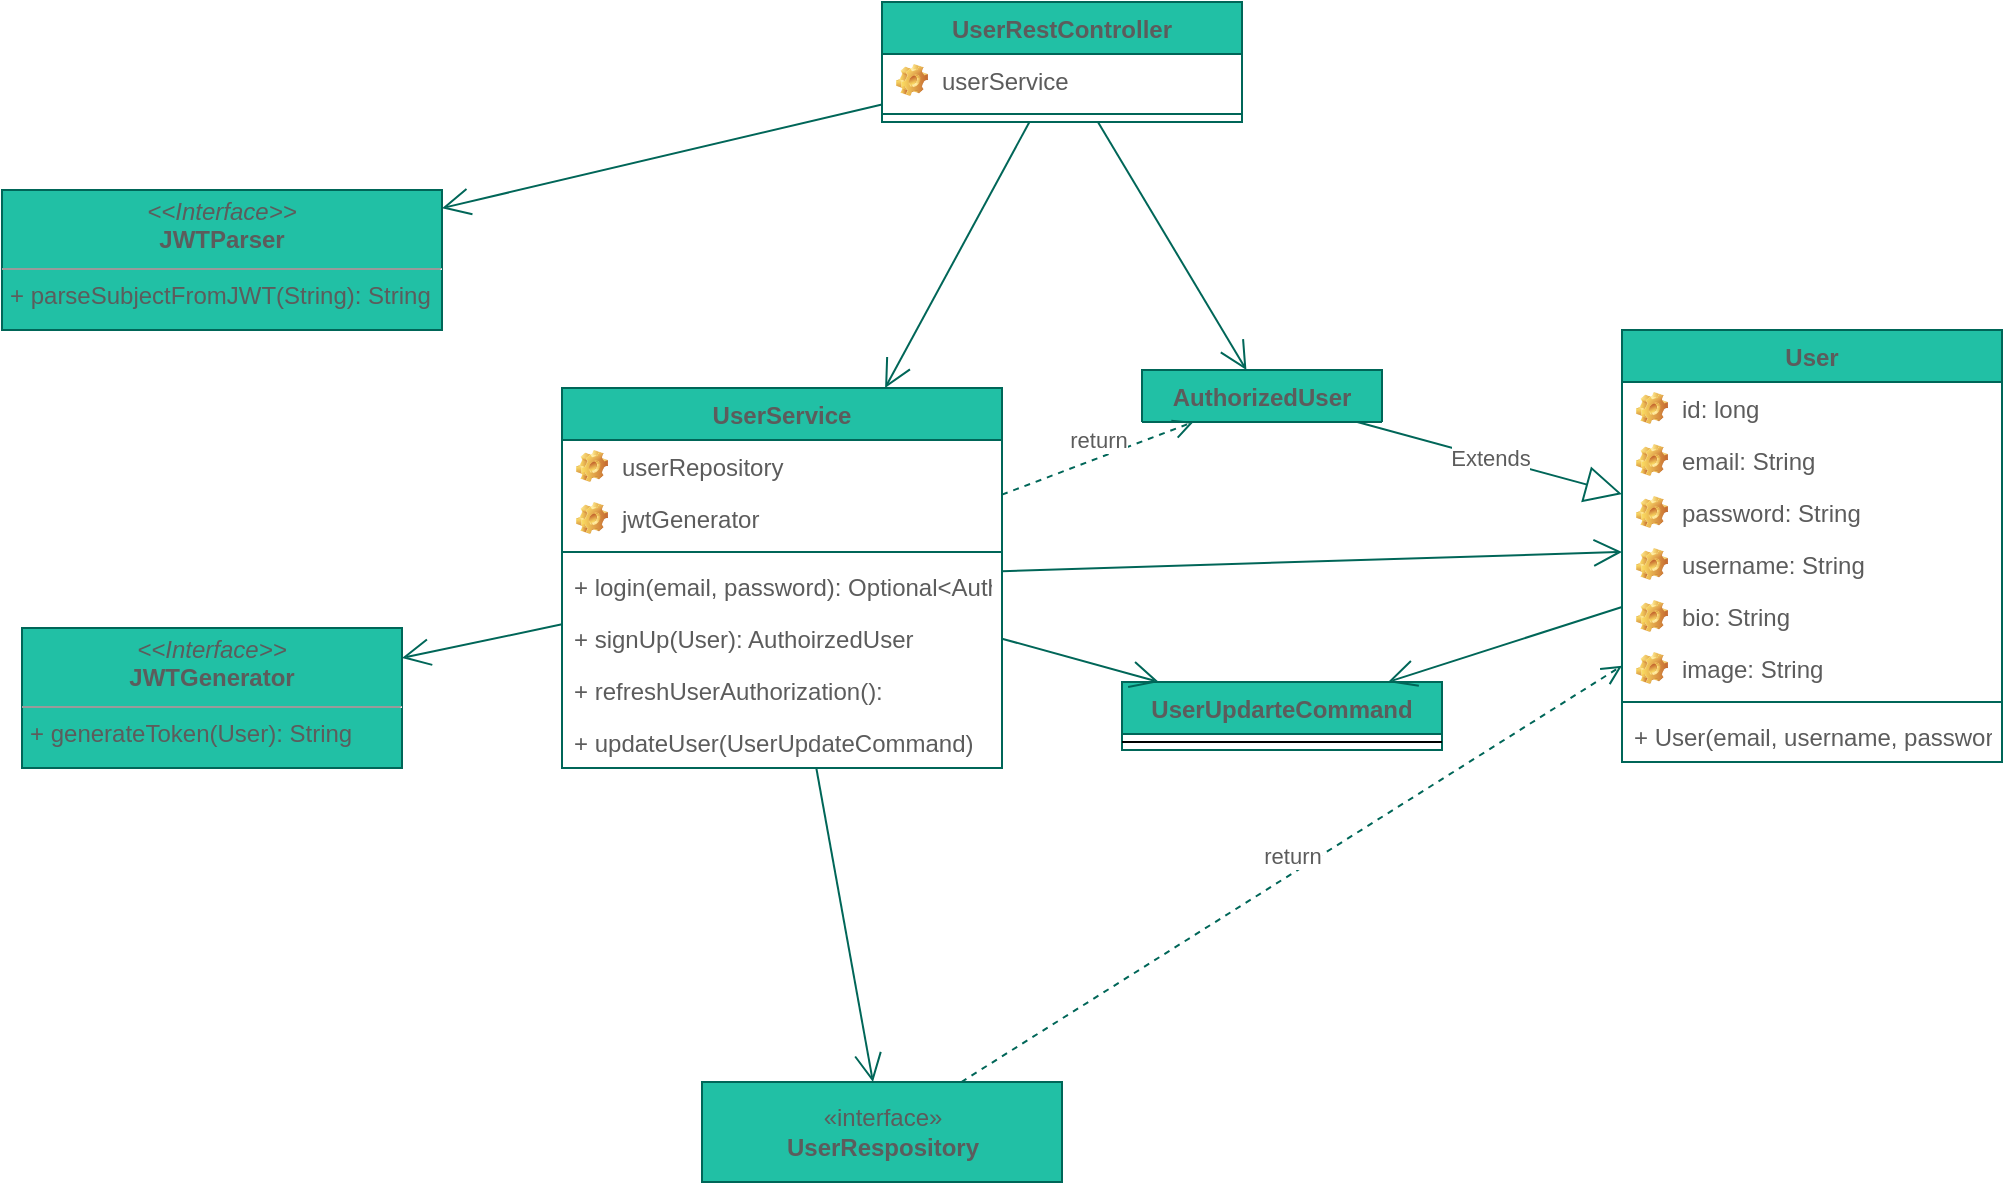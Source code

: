 <mxfile version="14.5.1" type="device" pages="5"><diagram id="SA8dh1TOzllxCqaTYeV_" name="User"><mxGraphModel dx="1186" dy="672" grid="1" gridSize="10" guides="1" tooltips="1" connect="1" arrows="1" fold="1" page="1" pageScale="1" pageWidth="1169" pageHeight="827" math="0" shadow="0"><root><mxCell id="0"/><mxCell id="1" parent="0"/><mxCell id="RSjUL8bLjg-X62axZpnd-1" value="User" style="swimlane;fontStyle=1;align=center;verticalAlign=top;childLayout=stackLayout;horizontal=1;startSize=26;horizontalStack=0;resizeParent=1;resizeParentMax=0;resizeLast=0;collapsible=1;marginBottom=0;rounded=0;sketch=0;strokeColor=#006658;fillColor=#21C0A5;fontColor=#5C5C5C;" parent="1" vertex="1"><mxGeometry x="880" y="374" width="190" height="216" as="geometry"><mxRectangle x="85" y="520" width="60" height="26" as="alternateBounds"/></mxGeometry></mxCell><mxCell id="RSjUL8bLjg-X62axZpnd-9" value="id: long" style="label;fontStyle=0;strokeColor=none;fillColor=none;align=left;verticalAlign=top;overflow=hidden;spacingLeft=28;spacingRight=4;rotatable=0;points=[[0,0.5],[1,0.5]];portConstraint=eastwest;imageWidth=16;imageHeight=16;image=img/clipart/Gear_128x128.png;rounded=0;sketch=0;fontColor=#5C5C5C;" parent="RSjUL8bLjg-X62axZpnd-1" vertex="1"><mxGeometry y="26" width="190" height="26" as="geometry"/></mxCell><mxCell id="RSjUL8bLjg-X62axZpnd-11" value="email: String" style="label;fontStyle=0;strokeColor=none;fillColor=none;align=left;verticalAlign=top;overflow=hidden;spacingLeft=28;spacingRight=4;rotatable=0;points=[[0,0.5],[1,0.5]];portConstraint=eastwest;imageWidth=16;imageHeight=16;image=img/clipart/Gear_128x128.png;rounded=0;sketch=0;fontColor=#5C5C5C;" parent="RSjUL8bLjg-X62axZpnd-1" vertex="1"><mxGeometry y="52" width="190" height="26" as="geometry"/></mxCell><mxCell id="RSjUL8bLjg-X62axZpnd-16" value="password: String" style="label;fontStyle=0;strokeColor=none;fillColor=none;align=left;verticalAlign=top;overflow=hidden;spacingLeft=28;spacingRight=4;rotatable=0;points=[[0,0.5],[1,0.5]];portConstraint=eastwest;imageWidth=16;imageHeight=16;image=img/clipart/Gear_128x128.png;rounded=0;sketch=0;fontColor=#5C5C5C;" parent="RSjUL8bLjg-X62axZpnd-1" vertex="1"><mxGeometry y="78" width="190" height="26" as="geometry"/></mxCell><mxCell id="RSjUL8bLjg-X62axZpnd-15" value="username: String" style="label;fontStyle=0;strokeColor=none;fillColor=none;align=left;verticalAlign=top;overflow=hidden;spacingLeft=28;spacingRight=4;rotatable=0;points=[[0,0.5],[1,0.5]];portConstraint=eastwest;imageWidth=16;imageHeight=16;image=img/clipart/Gear_128x128.png;rounded=0;sketch=0;fontColor=#5C5C5C;" parent="RSjUL8bLjg-X62axZpnd-1" vertex="1"><mxGeometry y="104" width="190" height="26" as="geometry"/></mxCell><mxCell id="RSjUL8bLjg-X62axZpnd-14" value="bio: String" style="label;fontStyle=0;strokeColor=none;fillColor=none;align=left;verticalAlign=top;overflow=hidden;spacingLeft=28;spacingRight=4;rotatable=0;points=[[0,0.5],[1,0.5]];portConstraint=eastwest;imageWidth=16;imageHeight=16;image=img/clipart/Gear_128x128.png;rounded=0;sketch=0;fontColor=#5C5C5C;" parent="RSjUL8bLjg-X62axZpnd-1" vertex="1"><mxGeometry y="130" width="190" height="26" as="geometry"/></mxCell><mxCell id="RSjUL8bLjg-X62axZpnd-13" value="image: String" style="label;fontStyle=0;strokeColor=none;fillColor=none;align=left;verticalAlign=top;overflow=hidden;spacingLeft=28;spacingRight=4;rotatable=0;points=[[0,0.5],[1,0.5]];portConstraint=eastwest;imageWidth=16;imageHeight=16;image=img/clipart/Gear_128x128.png;rounded=0;sketch=0;fontColor=#5C5C5C;" parent="RSjUL8bLjg-X62axZpnd-1" vertex="1"><mxGeometry y="156" width="190" height="26" as="geometry"/></mxCell><mxCell id="RSjUL8bLjg-X62axZpnd-3" value="" style="line;strokeWidth=1;fillColor=none;align=left;verticalAlign=middle;spacingTop=-1;spacingLeft=3;spacingRight=3;rotatable=0;labelPosition=right;points=[];portConstraint=eastwest;strokeColor=#006658;fontColor=#5C5C5C;" parent="RSjUL8bLjg-X62axZpnd-1" vertex="1"><mxGeometry y="182" width="190" height="8" as="geometry"/></mxCell><mxCell id="RSjUL8bLjg-X62axZpnd-4" value="+ User(email, username, password): " style="text;strokeColor=none;fillColor=none;align=left;verticalAlign=top;spacingLeft=4;spacingRight=4;overflow=hidden;rotatable=0;points=[[0,0.5],[1,0.5]];portConstraint=eastwest;fontColor=#5C5C5C;" parent="RSjUL8bLjg-X62axZpnd-1" vertex="1"><mxGeometry y="190" width="190" height="26" as="geometry"/></mxCell><mxCell id="RSjUL8bLjg-X62axZpnd-5" value="UserService" style="swimlane;fontStyle=1;align=center;verticalAlign=top;childLayout=stackLayout;horizontal=1;startSize=26;horizontalStack=0;resizeParent=1;resizeParentMax=0;resizeLast=0;collapsible=1;marginBottom=0;rounded=0;sketch=0;strokeColor=#006658;fillColor=#21C0A5;fontColor=#5C5C5C;" parent="1" vertex="1"><mxGeometry x="350" y="403" width="220" height="190" as="geometry"/></mxCell><mxCell id="RSjUL8bLjg-X62axZpnd-18" value="userRepository" style="label;fontStyle=0;strokeColor=none;fillColor=none;align=left;verticalAlign=top;overflow=hidden;spacingLeft=28;spacingRight=4;rotatable=0;points=[[0,0.5],[1,0.5]];portConstraint=eastwest;imageWidth=16;imageHeight=16;image=img/clipart/Gear_128x128.png;rounded=0;sketch=0;fontColor=#5C5C5C;" parent="RSjUL8bLjg-X62axZpnd-5" vertex="1"><mxGeometry y="26" width="220" height="26" as="geometry"/></mxCell><mxCell id="RSjUL8bLjg-X62axZpnd-19" value="jwtGenerator" style="label;fontStyle=0;strokeColor=none;fillColor=none;align=left;verticalAlign=top;overflow=hidden;spacingLeft=28;spacingRight=4;rotatable=0;points=[[0,0.5],[1,0.5]];portConstraint=eastwest;imageWidth=16;imageHeight=16;image=img/clipart/Gear_128x128.png;rounded=0;sketch=0;fontColor=#5C5C5C;" parent="RSjUL8bLjg-X62axZpnd-5" vertex="1"><mxGeometry y="52" width="220" height="26" as="geometry"/></mxCell><mxCell id="RSjUL8bLjg-X62axZpnd-7" value="" style="line;strokeWidth=1;fillColor=none;align=left;verticalAlign=middle;spacingTop=-1;spacingLeft=3;spacingRight=3;rotatable=0;labelPosition=right;points=[];portConstraint=eastwest;strokeColor=#006658;fontColor=#5C5C5C;" parent="RSjUL8bLjg-X62axZpnd-5" vertex="1"><mxGeometry y="78" width="220" height="8" as="geometry"/></mxCell><mxCell id="RSjUL8bLjg-X62axZpnd-8" value="+ login(email, password): Optional&lt;AuthoirzedUser&gt;" style="text;strokeColor=none;fillColor=none;align=left;verticalAlign=top;spacingLeft=4;spacingRight=4;overflow=hidden;rotatable=0;points=[[0,0.5],[1,0.5]];portConstraint=eastwest;fontColor=#5C5C5C;" parent="RSjUL8bLjg-X62axZpnd-5" vertex="1"><mxGeometry y="86" width="220" height="26" as="geometry"/></mxCell><mxCell id="eAybD4e6Opx5XL8nUqyA-1" value="+ signUp(User): AuthoirzedUser" style="text;strokeColor=none;fillColor=none;align=left;verticalAlign=top;spacingLeft=4;spacingRight=4;overflow=hidden;rotatable=0;points=[[0,0.5],[1,0.5]];portConstraint=eastwest;fontColor=#5C5C5C;" vertex="1" parent="RSjUL8bLjg-X62axZpnd-5"><mxGeometry y="112" width="220" height="26" as="geometry"/></mxCell><mxCell id="RSjUL8bLjg-X62axZpnd-31" value="+ refreshUserAuthorization():" style="text;strokeColor=none;fillColor=none;align=left;verticalAlign=top;spacingLeft=4;spacingRight=4;overflow=hidden;rotatable=0;points=[[0,0.5],[1,0.5]];portConstraint=eastwest;fontColor=#5C5C5C;" parent="RSjUL8bLjg-X62axZpnd-5" vertex="1"><mxGeometry y="138" width="220" height="26" as="geometry"/></mxCell><mxCell id="eAybD4e6Opx5XL8nUqyA-2" value="+ updateUser(UserUpdateCommand)" style="text;strokeColor=none;fillColor=none;align=left;verticalAlign=top;spacingLeft=4;spacingRight=4;overflow=hidden;rotatable=0;points=[[0,0.5],[1,0.5]];portConstraint=eastwest;fontColor=#5C5C5C;" vertex="1" parent="RSjUL8bLjg-X62axZpnd-5"><mxGeometry y="164" width="220" height="26" as="geometry"/></mxCell><mxCell id="RSjUL8bLjg-X62axZpnd-20" value="AuthorizedUser" style="swimlane;fontStyle=1;align=center;verticalAlign=top;childLayout=stackLayout;horizontal=1;startSize=26;horizontalStack=0;resizeParent=1;resizeParentMax=0;resizeLast=0;collapsible=1;marginBottom=0;rounded=0;sketch=0;strokeColor=#006658;fillColor=#21C0A5;fontColor=#5C5C5C;" parent="1" vertex="1" collapsed="1"><mxGeometry x="640" y="394" width="120" height="26" as="geometry"><mxRectangle x="640" y="394" width="150" height="190" as="alternateBounds"/></mxGeometry></mxCell><mxCell id="RSjUL8bLjg-X62axZpnd-22" value="email: String" style="label;fontStyle=0;strokeColor=none;fillColor=none;align=left;verticalAlign=top;overflow=hidden;spacingLeft=28;spacingRight=4;rotatable=0;points=[[0,0.5],[1,0.5]];portConstraint=eastwest;imageWidth=16;imageHeight=16;image=img/clipart/Gear_128x128.png;rounded=0;sketch=0;fontColor=#5C5C5C;" parent="RSjUL8bLjg-X62axZpnd-20" vertex="1"><mxGeometry y="26" width="120" height="26" as="geometry"/></mxCell><mxCell id="RSjUL8bLjg-X62axZpnd-24" value="username: String" style="label;fontStyle=0;strokeColor=none;fillColor=none;align=left;verticalAlign=top;overflow=hidden;spacingLeft=28;spacingRight=4;rotatable=0;points=[[0,0.5],[1,0.5]];portConstraint=eastwest;imageWidth=16;imageHeight=16;image=img/clipart/Gear_128x128.png;rounded=0;sketch=0;fontColor=#5C5C5C;" parent="RSjUL8bLjg-X62axZpnd-20" vertex="1"><mxGeometry y="52" width="120" height="26" as="geometry"/></mxCell><mxCell id="RSjUL8bLjg-X62axZpnd-25" value="bio: String" style="label;fontStyle=0;strokeColor=none;fillColor=none;align=left;verticalAlign=top;overflow=hidden;spacingLeft=28;spacingRight=4;rotatable=0;points=[[0,0.5],[1,0.5]];portConstraint=eastwest;imageWidth=16;imageHeight=16;image=img/clipart/Gear_128x128.png;rounded=0;sketch=0;fontColor=#5C5C5C;" parent="RSjUL8bLjg-X62axZpnd-20" vertex="1"><mxGeometry y="78" width="120" height="26" as="geometry"/></mxCell><mxCell id="RSjUL8bLjg-X62axZpnd-29" value="image: String" style="label;fontStyle=0;strokeColor=none;fillColor=none;align=left;verticalAlign=top;overflow=hidden;spacingLeft=28;spacingRight=4;rotatable=0;points=[[0,0.5],[1,0.5]];portConstraint=eastwest;imageWidth=16;imageHeight=16;image=img/clipart/Gear_128x128.png;rounded=0;sketch=0;fontColor=#5C5C5C;" parent="RSjUL8bLjg-X62axZpnd-20" vertex="1"><mxGeometry y="104" width="120" height="26" as="geometry"/></mxCell><mxCell id="RSjUL8bLjg-X62axZpnd-26" value="token: String" style="label;fontStyle=0;strokeColor=none;fillColor=none;align=left;verticalAlign=top;overflow=hidden;spacingLeft=28;spacingRight=4;rotatable=0;points=[[0,0.5],[1,0.5]];portConstraint=eastwest;imageWidth=16;imageHeight=16;image=img/clipart/Gear_128x128.png;rounded=0;sketch=0;fontColor=#5C5C5C;" parent="RSjUL8bLjg-X62axZpnd-20" vertex="1"><mxGeometry y="130" width="120" height="26" as="geometry"/></mxCell><mxCell id="RSjUL8bLjg-X62axZpnd-27" value="" style="line;strokeWidth=1;fillColor=none;align=left;verticalAlign=middle;spacingTop=-1;spacingLeft=3;spacingRight=3;rotatable=0;labelPosition=right;points=[];portConstraint=eastwest;strokeColor=#006658;fontColor=#5C5C5C;" parent="RSjUL8bLjg-X62axZpnd-20" vertex="1"><mxGeometry y="156" width="120" height="8" as="geometry"/></mxCell><mxCell id="RSjUL8bLjg-X62axZpnd-28" value="+ fromUser(user, token): AuthorizedUser" style="text;strokeColor=none;fillColor=none;align=left;verticalAlign=top;spacingLeft=4;spacingRight=4;overflow=hidden;rotatable=0;points=[[0,0.5],[1,0.5]];portConstraint=eastwest;fontColor=#5C5C5C;" parent="RSjUL8bLjg-X62axZpnd-20" vertex="1"><mxGeometry y="164" width="120" height="26" as="geometry"/></mxCell><UserObject label="&lt;p style=&quot;margin: 0px ; margin-top: 4px ; text-align: center&quot;&gt;&lt;i&gt;&amp;lt;&amp;lt;Interface&amp;gt;&amp;gt;&lt;/i&gt;&lt;br&gt;&lt;b&gt;JWTGenerator&lt;/b&gt;&lt;/p&gt;&lt;hr size=&quot;1&quot;&gt;&lt;p style=&quot;margin: 0px ; margin-left: 4px&quot;&gt;&lt;span&gt;+ generateToken(User): String&lt;/span&gt;&lt;/p&gt;" link="data:page/id,-MJsVbSKPCdRUZuyjXYy" id="RSjUL8bLjg-X62axZpnd-32"><mxCell style="verticalAlign=top;align=left;overflow=fill;fontSize=12;fontFamily=Helvetica;html=1;rounded=0;sketch=0;strokeColor=#006658;fillColor=#21C0A5;fontColor=#5C5C5C;" parent="1" vertex="1"><mxGeometry x="80" y="523" width="190" height="70" as="geometry"/></mxCell></UserObject><UserObject label="&lt;p style=&quot;margin: 0px ; margin-top: 4px ; text-align: center&quot;&gt;&lt;i&gt;&amp;lt;&amp;lt;Interface&amp;gt;&amp;gt;&lt;/i&gt;&lt;br&gt;&lt;b&gt;JWTParser&lt;/b&gt;&lt;/p&gt;&lt;hr size=&quot;1&quot;&gt;&lt;p style=&quot;margin: 0px ; margin-left: 4px&quot;&gt;&lt;span&gt;+ parseSubjectFromJWT(String): String&lt;/span&gt;&lt;/p&gt;" link="data:page/id,-MJsVbSKPCdRUZuyjXYy" id="RSjUL8bLjg-X62axZpnd-34"><mxCell style="verticalAlign=top;align=left;overflow=fill;fontSize=12;fontFamily=Helvetica;html=1;rounded=0;sketch=0;strokeColor=#006658;fillColor=#21C0A5;fontColor=#5C5C5C;" parent="1" vertex="1"><mxGeometry x="70" y="304" width="220" height="70" as="geometry"/></mxCell></UserObject><mxCell id="RSjUL8bLjg-X62axZpnd-59" value="UserRestController" style="swimlane;fontStyle=1;align=center;verticalAlign=top;childLayout=stackLayout;horizontal=1;startSize=26;horizontalStack=0;resizeParent=1;resizeParentMax=0;resizeLast=0;collapsible=1;marginBottom=0;rounded=0;sketch=0;strokeColor=#006658;fillColor=#21C0A5;fontColor=#5C5C5C;" parent="1" vertex="1"><mxGeometry x="510" y="210" width="180" height="60" as="geometry"/></mxCell><mxCell id="RSjUL8bLjg-X62axZpnd-60" value="userService" style="label;fontStyle=0;strokeColor=none;fillColor=none;align=left;verticalAlign=top;overflow=hidden;spacingLeft=28;spacingRight=4;rotatable=0;points=[[0,0.5],[1,0.5]];portConstraint=eastwest;imageWidth=16;imageHeight=16;image=img/clipart/Gear_128x128.png;rounded=0;sketch=0;fontColor=#5C5C5C;" parent="RSjUL8bLjg-X62axZpnd-59" vertex="1"><mxGeometry y="26" width="180" height="26" as="geometry"/></mxCell><mxCell id="RSjUL8bLjg-X62axZpnd-62" value="" style="line;strokeWidth=1;fillColor=none;align=left;verticalAlign=middle;spacingTop=-1;spacingLeft=3;spacingRight=3;rotatable=0;labelPosition=right;points=[];portConstraint=eastwest;strokeColor=#006658;fontColor=#5C5C5C;" parent="RSjUL8bLjg-X62axZpnd-59" vertex="1"><mxGeometry y="52" width="180" height="8" as="geometry"/></mxCell><mxCell id="wD3x_ldZ2HoNVwkQkiZU-1" value="«interface»&lt;br&gt;&lt;b&gt;UserRespository&lt;/b&gt;" style="html=1;rounded=0;sketch=0;strokeColor=#006658;fillColor=#21C0A5;fontColor=#5C5C5C;" parent="1" vertex="1"><mxGeometry x="420" y="750" width="180" height="50" as="geometry"/></mxCell><mxCell id="eAybD4e6Opx5XL8nUqyA-3" value="UserUpdarteCommand" style="swimlane;fontStyle=1;align=center;verticalAlign=top;childLayout=stackLayout;horizontal=1;startSize=26;horizontalStack=0;resizeParent=1;resizeParentMax=0;resizeLast=0;collapsible=1;marginBottom=0;rounded=0;sketch=0;strokeColor=#006658;fillColor=#21C0A5;fontColor=#5C5C5C;" vertex="1" parent="1"><mxGeometry x="630" y="550" width="160" height="34" as="geometry"/></mxCell><mxCell id="eAybD4e6Opx5XL8nUqyA-5" value="" style="line;strokeWidth=1;fillColor=none;align=left;verticalAlign=middle;spacingTop=-1;spacingLeft=3;spacingRight=3;rotatable=0;labelPosition=right;points=[];portConstraint=eastwest;" vertex="1" parent="eAybD4e6Opx5XL8nUqyA-3"><mxGeometry y="26" width="160" height="8" as="geometry"/></mxCell><mxCell id="eAybD4e6Opx5XL8nUqyA-8" value="" style="endArrow=open;endFill=1;endSize=12;html=1;strokeColor=#006658;fillColor=#21C0A5;fontColor=#5C5C5C;" edge="1" parent="1" source="RSjUL8bLjg-X62axZpnd-5" target="eAybD4e6Opx5XL8nUqyA-3"><mxGeometry width="160" relative="1" as="geometry"><mxPoint x="570" y="630" as="sourcePoint"/><mxPoint x="730" y="630" as="targetPoint"/></mxGeometry></mxCell><mxCell id="eAybD4e6Opx5XL8nUqyA-9" value="" style="endArrow=open;endFill=1;endSize=12;html=1;strokeColor=#006658;fillColor=#21C0A5;fontColor=#5C5C5C;" edge="1" parent="1" source="RSjUL8bLjg-X62axZpnd-1" target="eAybD4e6Opx5XL8nUqyA-3"><mxGeometry width="160" relative="1" as="geometry"><mxPoint x="580" y="538.36" as="sourcePoint"/><mxPoint x="658.406" y="560" as="targetPoint"/></mxGeometry></mxCell><mxCell id="eAybD4e6Opx5XL8nUqyA-10" value="" style="endArrow=open;endFill=1;endSize=12;html=1;strokeColor=#006658;fillColor=#21C0A5;fontColor=#5C5C5C;" edge="1" parent="1" source="RSjUL8bLjg-X62axZpnd-5" target="wD3x_ldZ2HoNVwkQkiZU-1"><mxGeometry width="160" relative="1" as="geometry"><mxPoint x="580" y="538.36" as="sourcePoint"/><mxPoint x="658.406" y="560" as="targetPoint"/></mxGeometry></mxCell><mxCell id="eAybD4e6Opx5XL8nUqyA-11" value="return" style="html=1;verticalAlign=bottom;endArrow=open;dashed=1;endSize=8;strokeColor=#006658;fillColor=#21C0A5;fontColor=#5C5C5C;" edge="1" parent="1" source="wD3x_ldZ2HoNVwkQkiZU-1" target="RSjUL8bLjg-X62axZpnd-1"><mxGeometry relative="1" as="geometry"><mxPoint x="710" y="670" as="sourcePoint"/><mxPoint x="630" y="670" as="targetPoint"/></mxGeometry></mxCell><mxCell id="eAybD4e6Opx5XL8nUqyA-12" value="" style="endArrow=open;endFill=1;endSize=12;html=1;strokeColor=#006658;fillColor=#21C0A5;fontColor=#5C5C5C;" edge="1" parent="1" source="RSjUL8bLjg-X62axZpnd-5" target="RSjUL8bLjg-X62axZpnd-1"><mxGeometry width="160" relative="1" as="geometry"><mxPoint x="487.148" y="603" as="sourcePoint"/><mxPoint x="515.487" y="760" as="targetPoint"/></mxGeometry></mxCell><mxCell id="eAybD4e6Opx5XL8nUqyA-14" value="return" style="html=1;verticalAlign=bottom;endArrow=open;dashed=1;endSize=8;strokeColor=#006658;fillColor=#21C0A5;fontColor=#5C5C5C;" edge="1" parent="1" source="RSjUL8bLjg-X62axZpnd-5" target="RSjUL8bLjg-X62axZpnd-20"><mxGeometry relative="1" as="geometry"><mxPoint x="561.81" y="760" as="sourcePoint"/><mxPoint x="910" y="551.804" as="targetPoint"/></mxGeometry></mxCell><mxCell id="eAybD4e6Opx5XL8nUqyA-16" value="" style="endArrow=open;endFill=1;endSize=12;html=1;strokeColor=#006658;fillColor=#21C0A5;fontColor=#5C5C5C;" edge="1" parent="1" source="RSjUL8bLjg-X62axZpnd-59" target="RSjUL8bLjg-X62axZpnd-20"><mxGeometry width="160" relative="1" as="geometry"><mxPoint x="759.167" y="430" as="sourcePoint"/><mxPoint x="910" y="469.881" as="targetPoint"/></mxGeometry></mxCell><mxCell id="eAybD4e6Opx5XL8nUqyA-18" value="" style="endArrow=open;endFill=1;endSize=12;html=1;strokeColor=#006658;fillColor=#21C0A5;fontColor=#5C5C5C;" edge="1" parent="1" source="RSjUL8bLjg-X62axZpnd-59" target="RSjUL8bLjg-X62axZpnd-5"><mxGeometry width="160" relative="1" as="geometry"><mxPoint x="637.964" y="290" as="sourcePoint"/><mxPoint x="712.216" y="414" as="targetPoint"/></mxGeometry></mxCell><mxCell id="eAybD4e6Opx5XL8nUqyA-19" value="" style="endArrow=open;endFill=1;endSize=12;html=1;strokeColor=#006658;fillColor=#21C0A5;fontColor=#5C5C5C;" edge="1" parent="1" source="RSjUL8bLjg-X62axZpnd-59" target="RSjUL8bLjg-X62axZpnd-34"><mxGeometry width="160" relative="1" as="geometry"><mxPoint x="593.721" y="280" as="sourcePoint"/><mxPoint x="521.55" y="413" as="targetPoint"/></mxGeometry></mxCell><mxCell id="eAybD4e6Opx5XL8nUqyA-20" value="" style="endArrow=open;endFill=1;endSize=12;html=1;strokeColor=#006658;fillColor=#21C0A5;fontColor=#5C5C5C;" edge="1" parent="1" source="RSjUL8bLjg-X62axZpnd-5" target="RSjUL8bLjg-X62axZpnd-32"><mxGeometry width="160" relative="1" as="geometry"><mxPoint x="520" y="271.214" as="sourcePoint"/><mxPoint x="300" y="323.071" as="targetPoint"/></mxGeometry></mxCell><mxCell id="eAybD4e6Opx5XL8nUqyA-21" value="Extends" style="endArrow=block;endSize=16;endFill=0;html=1;strokeColor=#006658;fillColor=#21C0A5;fontColor=#5C5C5C;" edge="1" parent="1" source="RSjUL8bLjg-X62axZpnd-20" target="RSjUL8bLjg-X62axZpnd-1"><mxGeometry width="160" relative="1" as="geometry"><mxPoint x="760" y="350" as="sourcePoint"/><mxPoint x="920" y="350" as="targetPoint"/></mxGeometry></mxCell></root></mxGraphModel></diagram><diagram id="-MJsVbSKPCdRUZuyjXYy" name="Jwt"><mxGraphModel dx="1186" dy="672" grid="1" gridSize="10" guides="1" tooltips="1" connect="1" arrows="1" fold="1" page="1" pageScale="1" pageWidth="1169" pageHeight="827" math="0" shadow="0"><root><mxCell id="wcpHKWJb3BhSdSXgoOvh-0"/><mxCell id="wcpHKWJb3BhSdSXgoOvh-1" parent="wcpHKWJb3BhSdSXgoOvh-0"/><mxCell id="7KsnU_j9PvpSto--6cMI-0" value="HS256JWTService&#10;" style="swimlane;fontStyle=1;align=center;verticalAlign=top;childLayout=stackLayout;horizontal=1;startSize=26;horizontalStack=0;resizeParent=1;resizeParentMax=0;resizeLast=0;collapsible=1;marginBottom=0;rounded=0;sketch=0;strokeColor=#006658;fillColor=#21C0A5;fontColor=#5C5C5C;" parent="wcpHKWJb3BhSdSXgoOvh-1" vertex="1"><mxGeometry x="737.5" y="460" width="220" height="112" as="geometry"/></mxCell><mxCell id="7KsnU_j9PvpSto--6cMI-1" value="secret" style="label;fontStyle=0;strokeColor=none;fillColor=none;align=left;verticalAlign=top;overflow=hidden;spacingLeft=28;spacingRight=4;rotatable=0;points=[[0,0.5],[1,0.5]];portConstraint=eastwest;imageWidth=16;imageHeight=16;image=img/clipart/Gear_128x128.png;rounded=0;sketch=0;fontColor=#5C5C5C;" parent="7KsnU_j9PvpSto--6cMI-0" vertex="1"><mxGeometry y="26" width="220" height="26" as="geometry"/></mxCell><mxCell id="7KsnU_j9PvpSto--6cMI-8" value="durationSeconds" style="label;fontStyle=0;strokeColor=none;fillColor=none;align=left;verticalAlign=top;overflow=hidden;spacingLeft=28;spacingRight=4;rotatable=0;points=[[0,0.5],[1,0.5]];portConstraint=eastwest;imageWidth=16;imageHeight=16;image=img/clipart/Gear_128x128.png;rounded=0;sketch=0;fontColor=#5C5C5C;" parent="7KsnU_j9PvpSto--6cMI-0" vertex="1"><mxGeometry y="52" width="220" height="26" as="geometry"/></mxCell><mxCell id="7KsnU_j9PvpSto--6cMI-2" value="objectMapper" style="label;fontStyle=0;strokeColor=none;fillColor=none;align=left;verticalAlign=top;overflow=hidden;spacingLeft=28;spacingRight=4;rotatable=0;points=[[0,0.5],[1,0.5]];portConstraint=eastwest;imageWidth=16;imageHeight=16;image=img/clipart/Gear_128x128.png;rounded=0;sketch=0;fontColor=#5C5C5C;" parent="7KsnU_j9PvpSto--6cMI-0" vertex="1"><mxGeometry y="78" width="220" height="26" as="geometry"/></mxCell><mxCell id="7KsnU_j9PvpSto--6cMI-3" value="" style="line;strokeWidth=1;fillColor=none;align=left;verticalAlign=middle;spacingTop=-1;spacingLeft=3;spacingRight=3;rotatable=0;labelPosition=right;points=[];portConstraint=eastwest;" parent="7KsnU_j9PvpSto--6cMI-0" vertex="1"><mxGeometry y="104" width="220" height="8" as="geometry"/></mxCell><mxCell id="7KsnU_j9PvpSto--6cMI-6" value="&lt;p style=&quot;margin: 0px ; margin-top: 4px ; text-align: center&quot;&gt;&lt;i&gt;&amp;lt;&amp;lt;Interface&amp;gt;&amp;gt;&lt;/i&gt;&lt;br&gt;&lt;b&gt;JWTGenerator&lt;/b&gt;&lt;/p&gt;&lt;hr size=&quot;1&quot;&gt;&lt;p style=&quot;margin: 0px ; margin-left: 4px&quot;&gt;&lt;span&gt;+ generateToken(User): String&lt;/span&gt;&lt;/p&gt;" style="verticalAlign=top;align=left;overflow=fill;fontSize=12;fontFamily=Helvetica;html=1;rounded=0;sketch=0;strokeColor=#006658;fillColor=#21C0A5;" parent="wcpHKWJb3BhSdSXgoOvh-1" vertex="1"><mxGeometry x="927.5" y="260" width="190" height="70" as="geometry"/></mxCell><mxCell id="7KsnU_j9PvpSto--6cMI-7" value="&lt;p style=&quot;margin: 0px ; margin-top: 4px ; text-align: center&quot;&gt;&lt;i&gt;&amp;lt;&amp;lt;Interface&amp;gt;&amp;gt;&lt;/i&gt;&lt;br&gt;&lt;b&gt;JWTParser&lt;/b&gt;&lt;/p&gt;&lt;hr size=&quot;1&quot;&gt;&lt;p style=&quot;margin: 0px ; margin-left: 4px&quot;&gt;&lt;span&gt;+ parseSubjectFromJWT(String): String&lt;/span&gt;&lt;/p&gt;" style="verticalAlign=top;align=left;overflow=fill;fontSize=12;fontFamily=Helvetica;html=1;rounded=0;sketch=0;strokeColor=#006658;fillColor=#21C0A5;" parent="wcpHKWJb3BhSdSXgoOvh-1" vertex="1"><mxGeometry x="547.5" y="260" width="220" height="70" as="geometry"/></mxCell><mxCell id="7KsnU_j9PvpSto--6cMI-9" value="" style="endArrow=block;dashed=1;endFill=0;endSize=12;html=1;" parent="wcpHKWJb3BhSdSXgoOvh-1" source="7KsnU_j9PvpSto--6cMI-0" target="7KsnU_j9PvpSto--6cMI-7" edge="1"><mxGeometry width="160" relative="1" as="geometry"><mxPoint x="510" y="117" as="sourcePoint"/><mxPoint x="670" y="117" as="targetPoint"/></mxGeometry></mxCell><mxCell id="7KsnU_j9PvpSto--6cMI-10" value="" style="endArrow=block;dashed=1;endFill=0;endSize=12;html=1;" parent="wcpHKWJb3BhSdSXgoOvh-1" source="7KsnU_j9PvpSto--6cMI-0" target="7KsnU_j9PvpSto--6cMI-6" edge="1"><mxGeometry width="160" relative="1" as="geometry"><mxPoint x="675.463" y="217" as="sourcePoint"/><mxPoint x="569.01" y="21" as="targetPoint"/></mxGeometry></mxCell><mxCell id="7KsnU_j9PvpSto--6cMI-11" value="JWTAuthenticartionFilter" style="swimlane;fontStyle=1;align=center;verticalAlign=top;childLayout=stackLayout;horizontal=1;startSize=26;horizontalStack=0;resizeParent=1;resizeParentMax=0;resizeLast=0;collapsible=1;marginBottom=0;rounded=0;sketch=0;strokeColor=#006658;fillColor=#21C0A5;fontColor=#5C5C5C;" parent="wcpHKWJb3BhSdSXgoOvh-1" vertex="1"><mxGeometry x="97.5" y="140" width="200" height="112" as="geometry"/></mxCell><mxCell id="7KsnU_j9PvpSto--6cMI-13" value="durationSeconds" style="label;fontStyle=0;strokeColor=none;fillColor=none;align=left;verticalAlign=top;overflow=hidden;spacingLeft=28;spacingRight=4;rotatable=0;points=[[0,0.5],[1,0.5]];portConstraint=eastwest;imageWidth=16;imageHeight=16;image=img/clipart/Gear_128x128.png;rounded=0;sketch=0;fontColor=#5C5C5C;" parent="7KsnU_j9PvpSto--6cMI-11" vertex="1"><mxGeometry y="26" width="200" height="26" as="geometry"/></mxCell><mxCell id="7KsnU_j9PvpSto--6cMI-14" value="objectMapper" style="label;fontStyle=0;strokeColor=none;fillColor=none;align=left;verticalAlign=top;overflow=hidden;spacingLeft=28;spacingRight=4;rotatable=0;points=[[0,0.5],[1,0.5]];portConstraint=eastwest;imageWidth=16;imageHeight=16;image=img/clipart/Gear_128x128.png;rounded=0;sketch=0;fontColor=#5C5C5C;" parent="7KsnU_j9PvpSto--6cMI-11" vertex="1"><mxGeometry y="52" width="200" height="26" as="geometry"/></mxCell><mxCell id="7KsnU_j9PvpSto--6cMI-15" value="" style="line;strokeWidth=1;fillColor=none;align=left;verticalAlign=middle;spacingTop=-1;spacingLeft=3;spacingRight=3;rotatable=0;labelPosition=right;points=[];portConstraint=eastwest;" parent="7KsnU_j9PvpSto--6cMI-11" vertex="1"><mxGeometry y="78" width="200" height="8" as="geometry"/></mxCell><mxCell id="7KsnU_j9PvpSto--6cMI-20" value="+ doFilterInternal()" style="text;strokeColor=none;fillColor=none;align=left;verticalAlign=top;spacingLeft=4;spacingRight=4;overflow=hidden;rotatable=0;points=[[0,0.5],[1,0.5]];portConstraint=eastwest;" parent="7KsnU_j9PvpSto--6cMI-11" vertex="1"><mxGeometry y="86" width="200" height="26" as="geometry"/></mxCell><mxCell id="7KsnU_j9PvpSto--6cMI-16" value="JWTAuthenticationToken" style="swimlane;fontStyle=1;align=center;verticalAlign=top;childLayout=stackLayout;horizontal=1;startSize=26;horizontalStack=0;resizeParent=1;resizeParentMax=0;resizeLast=0;collapsible=1;marginBottom=0;rounded=0;sketch=0;strokeColor=#006658;fillColor=#21C0A5;fontColor=#5C5C5C;" parent="wcpHKWJb3BhSdSXgoOvh-1" vertex="1"><mxGeometry x="90" y="364" width="215" height="60" as="geometry"/></mxCell><mxCell id="7KsnU_j9PvpSto--6cMI-18" value="userId" style="label;fontStyle=0;strokeColor=none;fillColor=none;align=left;verticalAlign=top;overflow=hidden;spacingLeft=28;spacingRight=4;rotatable=0;points=[[0,0.5],[1,0.5]];portConstraint=eastwest;imageWidth=16;imageHeight=16;image=img/clipart/Gear_128x128.png;rounded=0;sketch=0;fontColor=#5C5C5C;" parent="7KsnU_j9PvpSto--6cMI-16" vertex="1"><mxGeometry y="26" width="215" height="26" as="geometry"/></mxCell><mxCell id="7KsnU_j9PvpSto--6cMI-19" value="" style="line;strokeWidth=1;fillColor=none;align=left;verticalAlign=middle;spacingTop=-1;spacingLeft=3;spacingRight=3;rotatable=0;labelPosition=right;points=[];portConstraint=eastwest;" parent="7KsnU_j9PvpSto--6cMI-16" vertex="1"><mxGeometry y="52" width="215" height="8" as="geometry"/></mxCell><mxCell id="7KsnU_j9PvpSto--6cMI-21" value="Use" style="endArrow=open;endSize=12;dashed=1;html=1;" parent="wcpHKWJb3BhSdSXgoOvh-1" source="7KsnU_j9PvpSto--6cMI-11" target="7KsnU_j9PvpSto--6cMI-16" edge="1"><mxGeometry width="160" relative="1" as="geometry"><mxPoint x="420" y="301" as="sourcePoint"/><mxPoint x="580" y="301" as="targetPoint"/></mxGeometry></mxCell><mxCell id="ptZ-midqSDG8LK_eW6Eq-0" value="«interface»&lt;br&gt;&lt;b&gt;UserContextHolder&lt;/b&gt;" style="html=1;rounded=0;sketch=0;strokeColor=#006658;fillColor=#21C0A5;fontColor=#5C5C5C;" parent="wcpHKWJb3BhSdSXgoOvh-1" vertex="1"><mxGeometry x="365" y="350" width="145" height="50" as="geometry"/></mxCell><mxCell id="ptZ-midqSDG8LK_eW6Eq-1" value="JWTUserContextHolder" style="swimlane;fontStyle=1;align=center;verticalAlign=top;childLayout=stackLayout;horizontal=1;startSize=26;horizontalStack=0;resizeParent=1;resizeParentMax=0;resizeLast=0;collapsible=1;marginBottom=0;rounded=0;sketch=0;strokeColor=#006658;fillColor=#21C0A5;fontColor=#5C5C5C;" parent="wcpHKWJb3BhSdSXgoOvh-1" vertex="1"><mxGeometry x="331.25" y="480" width="212.5" height="112" as="geometry"/></mxCell><mxCell id="qcZF6cK_mbbLvhbaMWB8-1" value="jwtParser" style="label;fontStyle=0;strokeColor=none;fillColor=none;align=left;verticalAlign=top;overflow=hidden;spacingLeft=28;spacingRight=4;rotatable=0;points=[[0,0.5],[1,0.5]];portConstraint=eastwest;imageWidth=16;imageHeight=16;image=img/clipart/Gear_128x128.png;rounded=0;sketch=0;fontColor=#5C5C5C;" vertex="1" parent="ptZ-midqSDG8LK_eW6Eq-1"><mxGeometry y="26" width="212.5" height="26" as="geometry"/></mxCell><mxCell id="DwiBU3j1CWT7Ox1hiYuj-0" value="userRepository" style="label;fontStyle=0;strokeColor=none;fillColor=none;align=left;verticalAlign=top;overflow=hidden;spacingLeft=28;spacingRight=4;rotatable=0;points=[[0,0.5],[1,0.5]];portConstraint=eastwest;imageWidth=16;imageHeight=16;image=img/clipart/Gear_128x128.png;rounded=0;sketch=0;fontColor=#5C5C5C;" vertex="1" parent="ptZ-midqSDG8LK_eW6Eq-1"><mxGeometry y="52" width="212.5" height="26" as="geometry"/></mxCell><mxCell id="ptZ-midqSDG8LK_eW6Eq-3" value="" style="line;strokeWidth=1;fillColor=none;align=left;verticalAlign=middle;spacingTop=-1;spacingLeft=3;spacingRight=3;rotatable=0;labelPosition=right;points=[];portConstraint=eastwest;" parent="ptZ-midqSDG8LK_eW6Eq-1" vertex="1"><mxGeometry y="78" width="212.5" height="8" as="geometry"/></mxCell><mxCell id="ptZ-midqSDG8LK_eW6Eq-4" value="+ getCurrentUser(): Optional&lt;User&gt;" style="text;strokeColor=none;fillColor=none;align=left;verticalAlign=top;spacingLeft=4;spacingRight=4;overflow=hidden;rotatable=0;points=[[0,0.5],[1,0.5]];portConstraint=eastwest;" parent="ptZ-midqSDG8LK_eW6Eq-1" vertex="1"><mxGeometry y="86" width="212.5" height="26" as="geometry"/></mxCell><mxCell id="ptZ-midqSDG8LK_eW6Eq-5" value="" style="endArrow=block;dashed=1;endFill=0;endSize=12;html=1;" parent="wcpHKWJb3BhSdSXgoOvh-1" source="ptZ-midqSDG8LK_eW6Eq-1" target="ptZ-midqSDG8LK_eW6Eq-0" edge="1"><mxGeometry width="160" relative="1" as="geometry"><mxPoint x="695.0" y="531" as="sourcePoint"/><mxPoint x="613.4" y="447" as="targetPoint"/></mxGeometry></mxCell><mxCell id="ptZ-midqSDG8LK_eW6Eq-6" value="Use" style="endArrow=open;endSize=12;dashed=1;html=1;" parent="wcpHKWJb3BhSdSXgoOvh-1" source="ptZ-midqSDG8LK_eW6Eq-1" target="7KsnU_j9PvpSto--6cMI-16" edge="1"><mxGeometry width="160" relative="1" as="geometry"><mxPoint x="205" y="162" as="sourcePoint"/><mxPoint x="205" y="261" as="targetPoint"/></mxGeometry></mxCell><mxCell id="Ba5vI8lb_cYrch3BDAsf-0" value="«interface»&lt;br&gt;&lt;b&gt;UserRespository&lt;/b&gt;" style="html=1;rounded=0;sketch=0;strokeColor=#006658;fillColor=#21C0A5;fontColor=#5C5C5C;" parent="wcpHKWJb3BhSdSXgoOvh-1" vertex="1"><mxGeometry x="347.5" y="650" width="180" height="50" as="geometry"/></mxCell><mxCell id="qcZF6cK_mbbLvhbaMWB8-0" value="" style="endArrow=open;endFill=1;endSize=12;html=1;strokeColor=#006658;fillColor=#21C0A5;fontColor=#5C5C5C;" edge="1" parent="wcpHKWJb3BhSdSXgoOvh-1" source="7KsnU_j9PvpSto--6cMI-11" target="7KsnU_j9PvpSto--6cMI-7"><mxGeometry width="160" relative="1" as="geometry"><mxPoint x="320" y="240" as="sourcePoint"/><mxPoint x="480" y="240" as="targetPoint"/></mxGeometry></mxCell><mxCell id="qcZF6cK_mbbLvhbaMWB8-2" value="" style="endArrow=open;endFill=1;endSize=12;html=1;strokeColor=#006658;fillColor=#21C0A5;fontColor=#5C5C5C;" edge="1" parent="wcpHKWJb3BhSdSXgoOvh-1" source="ptZ-midqSDG8LK_eW6Eq-1" target="7KsnU_j9PvpSto--6cMI-7"><mxGeometry width="160" relative="1" as="geometry"><mxPoint x="307.5" y="227.522" as="sourcePoint"/><mxPoint x="557.5" y="281.326" as="targetPoint"/></mxGeometry></mxCell><mxCell id="DwiBU3j1CWT7Ox1hiYuj-1" value="" style="endArrow=open;endFill=1;endSize=12;html=1;strokeColor=#006658;fillColor=#21C0A5;fontColor=#5C5C5C;" edge="1" parent="wcpHKWJb3BhSdSXgoOvh-1" source="ptZ-midqSDG8LK_eW6Eq-1" target="Ba5vI8lb_cYrch3BDAsf-0"><mxGeometry width="160" relative="1" as="geometry"><mxPoint x="498.62" y="490" as="sourcePoint"/><mxPoint x="635.55" y="340" as="targetPoint"/></mxGeometry></mxCell></root></mxGraphModel></diagram><diagram id="aChTNGBA2s909yp8e-jT" name="Profile"><mxGraphModel dx="1186" dy="672" grid="1" gridSize="10" guides="1" tooltips="1" connect="1" arrows="1" fold="1" page="1" pageScale="1" pageWidth="1169" pageHeight="827" math="0" shadow="0"><root><mxCell id="PzA2hgOzpwGgQmhmXpD4-0"/><mxCell id="PzA2hgOzpwGgQmhmXpD4-1" parent="PzA2hgOzpwGgQmhmXpD4-0"/><mxCell id="xPt9zNV7RLXR6AHt9e7g-0" value="User" style="swimlane;fontStyle=1;align=center;verticalAlign=top;childLayout=stackLayout;horizontal=1;startSize=26;horizontalStack=0;resizeParent=1;resizeParentMax=0;resizeLast=0;collapsible=1;marginBottom=0;rounded=0;sketch=0;strokeColor=#006658;fillColor=#21C0A5;fontColor=#5C5C5C;" parent="PzA2hgOzpwGgQmhmXpD4-1" vertex="1"><mxGeometry x="590" y="464" width="190" height="242" as="geometry"><mxRectangle x="85" y="520" width="60" height="26" as="alternateBounds"/></mxGeometry></mxCell><mxCell id="xPt9zNV7RLXR6AHt9e7g-1" value="id: long" style="label;fontStyle=0;strokeColor=none;fillColor=none;align=left;verticalAlign=top;overflow=hidden;spacingLeft=28;spacingRight=4;rotatable=0;points=[[0,0.5],[1,0.5]];portConstraint=eastwest;imageWidth=16;imageHeight=16;image=img/clipart/Gear_128x128.png;rounded=0;sketch=0;fontColor=#5C5C5C;" parent="xPt9zNV7RLXR6AHt9e7g-0" vertex="1"><mxGeometry y="26" width="190" height="26" as="geometry"/></mxCell><mxCell id="xPt9zNV7RLXR6AHt9e7g-2" value="email: String" style="label;fontStyle=0;strokeColor=none;fillColor=none;align=left;verticalAlign=top;overflow=hidden;spacingLeft=28;spacingRight=4;rotatable=0;points=[[0,0.5],[1,0.5]];portConstraint=eastwest;imageWidth=16;imageHeight=16;image=img/clipart/Gear_128x128.png;rounded=0;sketch=0;fontColor=#5C5C5C;" parent="xPt9zNV7RLXR6AHt9e7g-0" vertex="1"><mxGeometry y="52" width="190" height="26" as="geometry"/></mxCell><mxCell id="xPt9zNV7RLXR6AHt9e7g-3" value="password: String" style="label;fontStyle=0;strokeColor=none;fillColor=none;align=left;verticalAlign=top;overflow=hidden;spacingLeft=28;spacingRight=4;rotatable=0;points=[[0,0.5],[1,0.5]];portConstraint=eastwest;imageWidth=16;imageHeight=16;image=img/clipart/Gear_128x128.png;rounded=0;sketch=0;fontColor=#5C5C5C;" parent="xPt9zNV7RLXR6AHt9e7g-0" vertex="1"><mxGeometry y="78" width="190" height="26" as="geometry"/></mxCell><mxCell id="xPt9zNV7RLXR6AHt9e7g-4" value="username: String" style="label;fontStyle=0;strokeColor=none;fillColor=none;align=left;verticalAlign=top;overflow=hidden;spacingLeft=28;spacingRight=4;rotatable=0;points=[[0,0.5],[1,0.5]];portConstraint=eastwest;imageWidth=16;imageHeight=16;image=img/clipart/Gear_128x128.png;rounded=0;sketch=0;fontColor=#5C5C5C;" parent="xPt9zNV7RLXR6AHt9e7g-0" vertex="1"><mxGeometry y="104" width="190" height="26" as="geometry"/></mxCell><mxCell id="xPt9zNV7RLXR6AHt9e7g-5" value="bio: String" style="label;fontStyle=0;strokeColor=none;fillColor=none;align=left;verticalAlign=top;overflow=hidden;spacingLeft=28;spacingRight=4;rotatable=0;points=[[0,0.5],[1,0.5]];portConstraint=eastwest;imageWidth=16;imageHeight=16;image=img/clipart/Gear_128x128.png;rounded=0;sketch=0;fontColor=#5C5C5C;" parent="xPt9zNV7RLXR6AHt9e7g-0" vertex="1"><mxGeometry y="130" width="190" height="26" as="geometry"/></mxCell><mxCell id="xPt9zNV7RLXR6AHt9e7g-6" value="image: String" style="label;fontStyle=0;strokeColor=none;fillColor=none;align=left;verticalAlign=top;overflow=hidden;spacingLeft=28;spacingRight=4;rotatable=0;points=[[0,0.5],[1,0.5]];portConstraint=eastwest;imageWidth=16;imageHeight=16;image=img/clipart/Gear_128x128.png;rounded=0;sketch=0;fontColor=#5C5C5C;" parent="xPt9zNV7RLXR6AHt9e7g-0" vertex="1"><mxGeometry y="156" width="190" height="26" as="geometry"/></mxCell><mxCell id="xPt9zNV7RLXR6AHt9e7g-7" value="" style="line;strokeWidth=1;fillColor=none;align=left;verticalAlign=middle;spacingTop=-1;spacingLeft=3;spacingRight=3;rotatable=0;labelPosition=right;points=[];portConstraint=eastwest;strokeColor=#006658;fontColor=#5C5C5C;" parent="xPt9zNV7RLXR6AHt9e7g-0" vertex="1"><mxGeometry y="182" width="190" height="8" as="geometry"/></mxCell><mxCell id="xPt9zNV7RLXR6AHt9e7g-8" value="+ User(email, username, password): " style="text;strokeColor=none;fillColor=none;align=left;verticalAlign=top;spacingLeft=4;spacingRight=4;overflow=hidden;rotatable=0;points=[[0,0.5],[1,0.5]];portConstraint=eastwest;fontColor=#5C5C5C;" parent="xPt9zNV7RLXR6AHt9e7g-0" vertex="1"><mxGeometry y="190" width="190" height="26" as="geometry"/></mxCell><mxCell id="xPt9zNV7RLXR6AHt9e7g-20" value="+ viewUserProfile(User): " style="text;strokeColor=none;fillColor=none;align=left;verticalAlign=top;spacingLeft=4;spacingRight=4;overflow=hidden;rotatable=0;points=[[0,0.5],[1,0.5]];portConstraint=eastwest;fontColor=#5C5C5C;" parent="xPt9zNV7RLXR6AHt9e7g-0" vertex="1"><mxGeometry y="216" width="190" height="26" as="geometry"/></mxCell><mxCell id="xPt9zNV7RLXR6AHt9e7g-25" value="Profile" style="swimlane;fontStyle=1;align=center;verticalAlign=top;childLayout=stackLayout;horizontal=1;startSize=26;horizontalStack=0;resizeParent=1;resizeParentMax=0;resizeLast=0;collapsible=1;marginBottom=0;rounded=0;sketch=0;strokeColor=#006658;fillColor=#21C0A5;fontColor=#5C5C5C;" parent="PzA2hgOzpwGgQmhmXpD4-1" vertex="1"><mxGeometry x="880" y="422" width="160" height="138" as="geometry"/></mxCell><mxCell id="xPt9zNV7RLXR6AHt9e7g-31" value="username: String" style="label;fontStyle=0;strokeColor=none;fillColor=none;align=left;verticalAlign=top;overflow=hidden;spacingLeft=28;spacingRight=4;rotatable=0;points=[[0,0.5],[1,0.5]];portConstraint=eastwest;imageWidth=16;imageHeight=16;image=img/clipart/Gear_128x128.png;rounded=0;sketch=0;fontColor=#5C5C5C;" parent="xPt9zNV7RLXR6AHt9e7g-25" vertex="1"><mxGeometry y="26" width="160" height="26" as="geometry"/></mxCell><mxCell id="xPt9zNV7RLXR6AHt9e7g-33" value="image: String" style="label;fontStyle=0;strokeColor=none;fillColor=none;align=left;verticalAlign=top;overflow=hidden;spacingLeft=28;spacingRight=4;rotatable=0;points=[[0,0.5],[1,0.5]];portConstraint=eastwest;imageWidth=16;imageHeight=16;image=img/clipart/Gear_128x128.png;rounded=0;sketch=0;fontColor=#5C5C5C;" parent="xPt9zNV7RLXR6AHt9e7g-25" vertex="1"><mxGeometry y="52" width="160" height="26" as="geometry"/></mxCell><mxCell id="xPt9zNV7RLXR6AHt9e7g-32" value="bio: String" style="label;fontStyle=0;strokeColor=none;fillColor=none;align=left;verticalAlign=top;overflow=hidden;spacingLeft=28;spacingRight=4;rotatable=0;points=[[0,0.5],[1,0.5]];portConstraint=eastwest;imageWidth=16;imageHeight=16;image=img/clipart/Gear_128x128.png;rounded=0;sketch=0;fontColor=#5C5C5C;" parent="xPt9zNV7RLXR6AHt9e7g-25" vertex="1"><mxGeometry y="78" width="160" height="26" as="geometry"/></mxCell><mxCell id="xPt9zNV7RLXR6AHt9e7g-34" value="following: boolean" style="label;fontStyle=0;strokeColor=none;fillColor=none;align=left;verticalAlign=top;overflow=hidden;spacingLeft=28;spacingRight=4;rotatable=0;points=[[0,0.5],[1,0.5]];portConstraint=eastwest;imageWidth=16;imageHeight=16;image=img/clipart/Gear_128x128.png;rounded=0;sketch=0;fontColor=#5C5C5C;" parent="xPt9zNV7RLXR6AHt9e7g-25" vertex="1"><mxGeometry y="104" width="160" height="26" as="geometry"/></mxCell><mxCell id="xPt9zNV7RLXR6AHt9e7g-27" value="" style="line;strokeWidth=1;fillColor=none;align=left;verticalAlign=middle;spacingTop=-1;spacingLeft=3;spacingRight=3;rotatable=0;labelPosition=right;points=[];portConstraint=eastwest;" parent="xPt9zNV7RLXR6AHt9e7g-25" vertex="1"><mxGeometry y="130" width="160" height="8" as="geometry"/></mxCell><mxCell id="xPt9zNV7RLXR6AHt9e7g-29" value="return" style="html=1;verticalAlign=bottom;endArrow=open;dashed=1;endSize=8;strokeColor=#006658;fillColor=#21C0A5;fontColor=#5C5C5C;" parent="PzA2hgOzpwGgQmhmXpD4-1" source="xPt9zNV7RLXR6AHt9e7g-0" target="xPt9zNV7RLXR6AHt9e7g-25" edge="1"><mxGeometry relative="1" as="geometry"><mxPoint x="700" y="564" as="sourcePoint"/><mxPoint x="620" y="564" as="targetPoint"/></mxGeometry></mxCell><mxCell id="xPt9zNV7RLXR6AHt9e7g-35" value="ProfileService" style="swimlane;fontStyle=1;align=center;verticalAlign=top;childLayout=stackLayout;horizontal=1;startSize=26;horizontalStack=0;resizeParent=1;resizeParentMax=0;resizeLast=0;collapsible=1;marginBottom=0;rounded=0;sketch=0;strokeColor=#006658;fillColor=#21C0A5;fontColor=#5C5C5C;" parent="PzA2hgOzpwGgQmhmXpD4-1" vertex="1"><mxGeometry x="460" y="200" width="160" height="60" as="geometry"/></mxCell><mxCell id="xPt9zNV7RLXR6AHt9e7g-38" value="userRepository" style="label;fontStyle=0;strokeColor=none;fillColor=none;align=left;verticalAlign=top;overflow=hidden;spacingLeft=28;spacingRight=4;rotatable=0;points=[[0,0.5],[1,0.5]];portConstraint=eastwest;imageWidth=16;imageHeight=16;image=img/clipart/Gear_128x128.png;rounded=0;sketch=0;fontColor=#5C5C5C;" parent="xPt9zNV7RLXR6AHt9e7g-35" vertex="1"><mxGeometry y="26" width="160" height="26" as="geometry"/></mxCell><mxCell id="xPt9zNV7RLXR6AHt9e7g-40" value="" style="line;strokeWidth=1;fillColor=none;align=left;verticalAlign=middle;spacingTop=-1;spacingLeft=3;spacingRight=3;rotatable=0;labelPosition=right;points=[];portConstraint=eastwest;" parent="xPt9zNV7RLXR6AHt9e7g-35" vertex="1"><mxGeometry y="52" width="160" height="8" as="geometry"/></mxCell><mxCell id="xPt9zNV7RLXR6AHt9e7g-42" value="«interface»&lt;br&gt;&lt;b&gt;UserRespository&lt;/b&gt;" style="html=1;rounded=0;sketch=0;strokeColor=#006658;fillColor=#21C0A5;fontColor=#5C5C5C;" parent="PzA2hgOzpwGgQmhmXpD4-1" vertex="1"><mxGeometry x="90" y="560" width="180" height="50" as="geometry"/></mxCell><mxCell id="xPt9zNV7RLXR6AHt9e7g-47" value="«interface»&lt;br&gt;&lt;b&gt;UserContextHolder&lt;/b&gt;" style="html=1;rounded=0;sketch=0;strokeColor=#006658;fillColor=#21C0A5;fontColor=#5C5C5C;" parent="PzA2hgOzpwGgQmhmXpD4-1" vertex="1"><mxGeometry x="350" y="450" width="180" height="50" as="geometry"/></mxCell><mxCell id="nsLv1ULbFWtSh3C1aFOs-4" style="edgeStyle=orthogonalEdgeStyle;curved=0;rounded=1;sketch=0;orthogonalLoop=1;jettySize=auto;html=1;strokeColor=#006658;fillColor=#21C0A5;fontColor=#5C5C5C;" parent="PzA2hgOzpwGgQmhmXpD4-1" source="nsLv1ULbFWtSh3C1aFOs-0" target="xPt9zNV7RLXR6AHt9e7g-35" edge="1"><mxGeometry relative="1" as="geometry"/></mxCell><mxCell id="nsLv1ULbFWtSh3C1aFOs-0" value="ProfileRestController" style="swimlane;fontStyle=1;align=center;verticalAlign=top;childLayout=stackLayout;horizontal=1;startSize=26;horizontalStack=0;resizeParent=1;resizeParentMax=0;resizeLast=0;collapsible=1;marginBottom=0;rounded=0;sketch=0;strokeColor=#006658;fillColor=#21C0A5;fontColor=#5C5C5C;" parent="PzA2hgOzpwGgQmhmXpD4-1" vertex="1"><mxGeometry x="460" y="90" width="160" height="60" as="geometry"/></mxCell><mxCell id="nsLv1ULbFWtSh3C1aFOs-1" value="userService" style="label;fontStyle=0;strokeColor=none;fillColor=none;align=left;verticalAlign=top;overflow=hidden;spacingLeft=28;spacingRight=4;rotatable=0;points=[[0,0.5],[1,0.5]];portConstraint=eastwest;imageWidth=16;imageHeight=16;image=img/clipart/Gear_128x128.png;rounded=0;sketch=0;fontColor=#5C5C5C;" parent="nsLv1ULbFWtSh3C1aFOs-0" vertex="1"><mxGeometry y="26" width="160" height="26" as="geometry"/></mxCell><mxCell id="nsLv1ULbFWtSh3C1aFOs-2" value="" style="line;strokeWidth=1;fillColor=none;align=left;verticalAlign=middle;spacingTop=-1;spacingLeft=3;spacingRight=3;rotatable=0;labelPosition=right;points=[];portConstraint=eastwest;" parent="nsLv1ULbFWtSh3C1aFOs-0" vertex="1"><mxGeometry y="52" width="160" height="8" as="geometry"/></mxCell><mxCell id="lPNAGKnvAUBvjKVE9QKT-0" value="" style="endArrow=open;endFill=1;endSize=12;html=1;strokeColor=#006658;fillColor=#21C0A5;fontColor=#5C5C5C;" edge="1" parent="PzA2hgOzpwGgQmhmXpD4-1" source="xPt9zNV7RLXR6AHt9e7g-35" target="xPt9zNV7RLXR6AHt9e7g-47"><mxGeometry width="160" relative="1" as="geometry"><mxPoint x="518.62" y="500" as="sourcePoint"/><mxPoint x="655.55" y="350" as="targetPoint"/></mxGeometry></mxCell><mxCell id="lPNAGKnvAUBvjKVE9QKT-1" value="" style="endArrow=open;endFill=1;endSize=12;html=1;strokeColor=#006658;fillColor=#21C0A5;fontColor=#5C5C5C;" edge="1" parent="PzA2hgOzpwGgQmhmXpD4-1" source="xPt9zNV7RLXR6AHt9e7g-35" target="xPt9zNV7RLXR6AHt9e7g-0"><mxGeometry width="160" relative="1" as="geometry"><mxPoint x="528.62" y="510" as="sourcePoint"/><mxPoint x="665.55" y="360" as="targetPoint"/></mxGeometry></mxCell><mxCell id="lPNAGKnvAUBvjKVE9QKT-2" value="" style="endArrow=open;endFill=1;endSize=12;html=1;strokeColor=#006658;fillColor=#21C0A5;fontColor=#5C5C5C;" edge="1" parent="PzA2hgOzpwGgQmhmXpD4-1" source="xPt9zNV7RLXR6AHt9e7g-35" target="xPt9zNV7RLXR6AHt9e7g-25"><mxGeometry width="160" relative="1" as="geometry"><mxPoint x="538.62" y="520" as="sourcePoint"/><mxPoint x="675.55" y="370" as="targetPoint"/></mxGeometry></mxCell><mxCell id="lPNAGKnvAUBvjKVE9QKT-3" value="" style="endArrow=open;endFill=1;endSize=12;html=1;strokeColor=#006658;fillColor=#21C0A5;fontColor=#5C5C5C;" edge="1" parent="PzA2hgOzpwGgQmhmXpD4-1" source="xPt9zNV7RLXR6AHt9e7g-35" target="xPt9zNV7RLXR6AHt9e7g-42"><mxGeometry width="160" relative="1" as="geometry"><mxPoint x="538.506" y="254" as="sourcePoint"/><mxPoint x="459.579" y="460" as="targetPoint"/></mxGeometry></mxCell><mxCell id="lPNAGKnvAUBvjKVE9QKT-5" value="" style="endArrow=open;endFill=1;endSize=12;html=1;strokeColor=#006658;fillColor=#21C0A5;fontColor=#5C5C5C;" edge="1" parent="PzA2hgOzpwGgQmhmXpD4-1" source="xPt9zNV7RLXR6AHt9e7g-42" target="xPt9zNV7RLXR6AHt9e7g-0"><mxGeometry width="160" relative="1" as="geometry"><mxPoint x="520" y="600" as="sourcePoint"/><mxPoint x="322.376" y="714" as="targetPoint"/></mxGeometry></mxCell><mxCell id="lPNAGKnvAUBvjKVE9QKT-6" value="" style="endArrow=open;endFill=1;endSize=12;html=1;strokeColor=#006658;fillColor=#21C0A5;fontColor=#5C5C5C;" edge="1" parent="PzA2hgOzpwGgQmhmXpD4-1" source="xPt9zNV7RLXR6AHt9e7g-47" target="xPt9zNV7RLXR6AHt9e7g-0"><mxGeometry width="160" relative="1" as="geometry"><mxPoint x="280" y="576.835" as="sourcePoint"/><mxPoint x="640" y="504.174" as="targetPoint"/></mxGeometry></mxCell></root></mxGraphModel></diagram><diagram id="meMFipMXfzQobobiQDEw" name="Article"><mxGraphModel dx="1186" dy="672" grid="1" gridSize="10" guides="1" tooltips="1" connect="1" arrows="1" fold="1" page="1" pageScale="1" pageWidth="1169" pageHeight="827" math="0" shadow="0"><root><mxCell id="yzBp8FzOspeuZF4k82h9-0"/><mxCell id="yzBp8FzOspeuZF4k82h9-1" parent="yzBp8FzOspeuZF4k82h9-0"/><mxCell id="HKbML8895PcRF_3NGKxG-10" value="Profile" style="swimlane;fontStyle=1;align=center;verticalAlign=top;childLayout=stackLayout;horizontal=1;startSize=26;horizontalStack=0;resizeParent=1;resizeParentMax=0;resizeLast=0;collapsible=1;marginBottom=0;rounded=0;sketch=0;strokeColor=#006658;fillColor=#21C0A5;fontColor=#5C5C5C;" parent="yzBp8FzOspeuZF4k82h9-1" vertex="1"><mxGeometry x="790" y="420" width="160" height="138" as="geometry"/></mxCell><mxCell id="HKbML8895PcRF_3NGKxG-11" value="username: String" style="label;fontStyle=0;strokeColor=none;fillColor=none;align=left;verticalAlign=top;overflow=hidden;spacingLeft=28;spacingRight=4;rotatable=0;points=[[0,0.5],[1,0.5]];portConstraint=eastwest;imageWidth=16;imageHeight=16;image=img/clipart/Gear_128x128.png;rounded=0;sketch=0;fontColor=#5C5C5C;" parent="HKbML8895PcRF_3NGKxG-10" vertex="1"><mxGeometry y="26" width="160" height="26" as="geometry"/></mxCell><mxCell id="HKbML8895PcRF_3NGKxG-12" value="image: String" style="label;fontStyle=0;strokeColor=none;fillColor=none;align=left;verticalAlign=top;overflow=hidden;spacingLeft=28;spacingRight=4;rotatable=0;points=[[0,0.5],[1,0.5]];portConstraint=eastwest;imageWidth=16;imageHeight=16;image=img/clipart/Gear_128x128.png;rounded=0;sketch=0;fontColor=#5C5C5C;" parent="HKbML8895PcRF_3NGKxG-10" vertex="1"><mxGeometry y="52" width="160" height="26" as="geometry"/></mxCell><mxCell id="HKbML8895PcRF_3NGKxG-13" value="bio: String" style="label;fontStyle=0;strokeColor=none;fillColor=none;align=left;verticalAlign=top;overflow=hidden;spacingLeft=28;spacingRight=4;rotatable=0;points=[[0,0.5],[1,0.5]];portConstraint=eastwest;imageWidth=16;imageHeight=16;image=img/clipart/Gear_128x128.png;rounded=0;sketch=0;fontColor=#5C5C5C;" parent="HKbML8895PcRF_3NGKxG-10" vertex="1"><mxGeometry y="78" width="160" height="26" as="geometry"/></mxCell><mxCell id="HKbML8895PcRF_3NGKxG-14" value="following: boolean" style="label;fontStyle=0;strokeColor=none;fillColor=none;align=left;verticalAlign=top;overflow=hidden;spacingLeft=28;spacingRight=4;rotatable=0;points=[[0,0.5],[1,0.5]];portConstraint=eastwest;imageWidth=16;imageHeight=16;image=img/clipart/Gear_128x128.png;rounded=0;sketch=0;fontColor=#5C5C5C;" parent="HKbML8895PcRF_3NGKxG-10" vertex="1"><mxGeometry y="104" width="160" height="26" as="geometry"/></mxCell><mxCell id="HKbML8895PcRF_3NGKxG-15" value="" style="line;strokeWidth=1;fillColor=none;align=left;verticalAlign=middle;spacingTop=-1;spacingLeft=3;spacingRight=3;rotatable=0;labelPosition=right;points=[];portConstraint=eastwest;strokeColor=#006658;fontColor=#5C5C5C;" parent="HKbML8895PcRF_3NGKxG-10" vertex="1"><mxGeometry y="130" width="160" height="8" as="geometry"/></mxCell><mxCell id="HKbML8895PcRF_3NGKxG-21" value="ArticleService" style="swimlane;fontStyle=1;align=center;verticalAlign=top;childLayout=stackLayout;horizontal=1;startSize=26;horizontalStack=0;resizeParent=1;resizeParentMax=0;resizeLast=0;collapsible=1;marginBottom=0;rounded=0;sketch=0;strokeColor=#006658;fillColor=#21C0A5;fontColor=#5C5C5C;" parent="yzBp8FzOspeuZF4k82h9-1" vertex="1"><mxGeometry x="40" y="316" width="160" height="86" as="geometry"/></mxCell><mxCell id="HKbML8895PcRF_3NGKxG-88" value="articleViewer" style="label;fontStyle=0;strokeColor=none;fillColor=none;align=left;verticalAlign=top;overflow=hidden;spacingLeft=28;spacingRight=4;rotatable=0;points=[[0,0.5],[1,0.5]];portConstraint=eastwest;imageWidth=16;imageHeight=16;image=img/clipart/Gear_128x128.png;rounded=0;sketch=0;fontColor=#5C5C5C;" parent="HKbML8895PcRF_3NGKxG-21" vertex="1"><mxGeometry y="26" width="160" height="26" as="geometry"/></mxCell><mxCell id="HKbML8895PcRF_3NGKxG-22" value="articleRepository" style="label;fontStyle=0;strokeColor=none;fillColor=none;align=left;verticalAlign=top;overflow=hidden;spacingLeft=28;spacingRight=4;rotatable=0;points=[[0,0.5],[1,0.5]];portConstraint=eastwest;imageWidth=16;imageHeight=16;image=img/clipart/Gear_128x128.png;rounded=0;sketch=0;fontColor=#5C5C5C;" parent="HKbML8895PcRF_3NGKxG-21" vertex="1"><mxGeometry y="52" width="160" height="26" as="geometry"/></mxCell><mxCell id="HKbML8895PcRF_3NGKxG-23" value="" style="line;strokeWidth=1;fillColor=none;align=left;verticalAlign=middle;spacingTop=-1;spacingLeft=3;spacingRight=3;rotatable=0;labelPosition=right;points=[];portConstraint=eastwest;strokeColor=#006658;fontColor=#5C5C5C;" parent="HKbML8895PcRF_3NGKxG-21" vertex="1"><mxGeometry y="78" width="160" height="8" as="geometry"/></mxCell><UserObject label="«interface»&lt;br&gt;&lt;b&gt;ArticleViewer&lt;/b&gt;" link="data:page/id,iGUYjamKQOsrT9YfOWpX" id="HKbML8895PcRF_3NGKxG-25"><mxCell style="html=1;rounded=0;sketch=0;strokeColor=#006658;fillColor=#21C0A5;fontColor=#5C5C5C;" parent="yzBp8FzOspeuZF4k82h9-1" vertex="1"><mxGeometry x="300" y="276" width="180" height="50" as="geometry"/></mxCell></UserObject><mxCell id="HKbML8895PcRF_3NGKxG-36" value="Article" style="swimlane;fontStyle=1;align=center;verticalAlign=top;childLayout=stackLayout;horizontal=1;startSize=26;horizontalStack=0;resizeParent=1;resizeParentMax=0;resizeLast=0;collapsible=1;marginBottom=0;rounded=0;sketch=0;strokeColor=#006658;fillColor=#21C0A5;fontColor=#5C5C5C;" parent="yzBp8FzOspeuZF4k82h9-1" vertex="1"><mxGeometry x="540" y="450" width="160" height="242" as="geometry"/></mxCell><mxCell id="HKbML8895PcRF_3NGKxG-49" value="author: User" style="label;fontStyle=0;strokeColor=none;fillColor=none;align=left;verticalAlign=top;overflow=hidden;spacingLeft=28;spacingRight=4;rotatable=0;points=[[0,0.5],[1,0.5]];portConstraint=eastwest;imageWidth=16;imageHeight=16;image=img/clipart/Gear_128x128.png;rounded=0;sketch=0;fontColor=#5C5C5C;" parent="HKbML8895PcRF_3NGKxG-36" vertex="1"><mxGeometry y="26" width="160" height="26" as="geometry"/></mxCell><mxCell id="HKbML8895PcRF_3NGKxG-40" value="title" style="label;fontStyle=0;strokeColor=none;fillColor=none;align=left;verticalAlign=top;overflow=hidden;spacingLeft=28;spacingRight=4;rotatable=0;points=[[0,0.5],[1,0.5]];portConstraint=eastwest;imageWidth=16;imageHeight=16;image=img/clipart/Gear_128x128.png;rounded=0;sketch=0;fontColor=#5C5C5C;" parent="HKbML8895PcRF_3NGKxG-36" vertex="1"><mxGeometry y="52" width="160" height="26" as="geometry"/></mxCell><mxCell id="HKbML8895PcRF_3NGKxG-45" value="description" style="label;fontStyle=0;strokeColor=none;fillColor=none;align=left;verticalAlign=top;overflow=hidden;spacingLeft=28;spacingRight=4;rotatable=0;points=[[0,0.5],[1,0.5]];portConstraint=eastwest;imageWidth=16;imageHeight=16;image=img/clipart/Gear_128x128.png;rounded=0;sketch=0;fontColor=#5C5C5C;" parent="HKbML8895PcRF_3NGKxG-36" vertex="1"><mxGeometry y="78" width="160" height="26" as="geometry"/></mxCell><mxCell id="HKbML8895PcRF_3NGKxG-46" value="body" style="label;fontStyle=0;strokeColor=none;fillColor=none;align=left;verticalAlign=top;overflow=hidden;spacingLeft=28;spacingRight=4;rotatable=0;points=[[0,0.5],[1,0.5]];portConstraint=eastwest;imageWidth=16;imageHeight=16;image=img/clipart/Gear_128x128.png;rounded=0;sketch=0;fontColor=#5C5C5C;" parent="HKbML8895PcRF_3NGKxG-36" vertex="1"><mxGeometry y="104" width="160" height="26" as="geometry"/></mxCell><mxCell id="HKbML8895PcRF_3NGKxG-44" value="tagList: List&lt;Tag&gt;" style="label;fontStyle=0;strokeColor=none;fillColor=none;align=left;verticalAlign=top;overflow=hidden;spacingLeft=28;spacingRight=4;rotatable=0;points=[[0,0.5],[1,0.5]];portConstraint=eastwest;imageWidth=16;imageHeight=16;image=img/clipart/Gear_128x128.png;rounded=0;sketch=0;fontColor=#5C5C5C;" parent="HKbML8895PcRF_3NGKxG-36" vertex="1"><mxGeometry y="130" width="160" height="26" as="geometry"/></mxCell><mxCell id="HKbML8895PcRF_3NGKxG-48" value="updatedAt" style="label;fontStyle=0;strokeColor=none;fillColor=none;align=left;verticalAlign=top;overflow=hidden;spacingLeft=28;spacingRight=4;rotatable=0;points=[[0,0.5],[1,0.5]];portConstraint=eastwest;imageWidth=16;imageHeight=16;image=img/clipart/Gear_128x128.png;rounded=0;sketch=0;fontColor=#5C5C5C;" parent="HKbML8895PcRF_3NGKxG-36" vertex="1"><mxGeometry y="156" width="160" height="26" as="geometry"/></mxCell><mxCell id="HKbML8895PcRF_3NGKxG-47" value="createdAt" style="label;fontStyle=0;strokeColor=none;fillColor=none;align=left;verticalAlign=top;overflow=hidden;spacingLeft=28;spacingRight=4;rotatable=0;points=[[0,0.5],[1,0.5]];portConstraint=eastwest;imageWidth=16;imageHeight=16;image=img/clipart/Gear_128x128.png;rounded=0;sketch=0;fontColor=#5C5C5C;" parent="HKbML8895PcRF_3NGKxG-36" vertex="1"><mxGeometry y="182" width="160" height="26" as="geometry"/></mxCell><mxCell id="HKbML8895PcRF_3NGKxG-38" value="" style="line;strokeWidth=1;fillColor=none;align=left;verticalAlign=middle;spacingTop=-1;spacingLeft=3;spacingRight=3;rotatable=0;labelPosition=right;points=[];portConstraint=eastwest;" parent="HKbML8895PcRF_3NGKxG-36" vertex="1"><mxGeometry y="208" width="160" height="8" as="geometry"/></mxCell><mxCell id="HKbML8895PcRF_3NGKxG-39" value="+ method(type): type" style="text;strokeColor=none;fillColor=none;align=left;verticalAlign=top;spacingLeft=4;spacingRight=4;overflow=hidden;rotatable=0;points=[[0,0.5],[1,0.5]];portConstraint=eastwest;" parent="HKbML8895PcRF_3NGKxG-36" vertex="1"><mxGeometry y="216" width="160" height="26" as="geometry"/></mxCell><mxCell id="HKbML8895PcRF_3NGKxG-52" value="ArticleView" style="swimlane;fontStyle=1;align=center;verticalAlign=top;childLayout=stackLayout;horizontal=1;startSize=26;horizontalStack=0;resizeParent=1;resizeParentMax=0;resizeLast=0;collapsible=1;marginBottom=0;rounded=0;sketch=0;strokeColor=#006658;fillColor=#21C0A5;fontColor=#5C5C5C;" parent="yzBp8FzOspeuZF4k82h9-1" vertex="1"><mxGeometry x="540" y="160" width="160" height="164" as="geometry"/></mxCell><mxCell id="HKbML8895PcRF_3NGKxG-59" value="article: Article" style="label;fontStyle=0;strokeColor=none;fillColor=none;align=left;verticalAlign=top;overflow=hidden;spacingLeft=28;spacingRight=4;rotatable=0;points=[[0,0.5],[1,0.5]];portConstraint=eastwest;imageWidth=16;imageHeight=16;image=img/clipart/Gear_128x128.png;rounded=0;sketch=0;fontColor=#5C5C5C;" parent="HKbML8895PcRF_3NGKxG-52" vertex="1"><mxGeometry y="26" width="160" height="26" as="geometry"/></mxCell><mxCell id="HKbML8895PcRF_3NGKxG-65" value="authorProfile: Profile" style="label;fontStyle=0;strokeColor=none;fillColor=none;align=left;verticalAlign=top;overflow=hidden;spacingLeft=28;spacingRight=4;rotatable=0;points=[[0,0.5],[1,0.5]];portConstraint=eastwest;imageWidth=16;imageHeight=16;image=img/clipart/Gear_128x128.png;rounded=0;sketch=0;fontColor=#5C5C5C;" parent="HKbML8895PcRF_3NGKxG-52" vertex="1"><mxGeometry y="52" width="160" height="26" as="geometry"/></mxCell><mxCell id="HKbML8895PcRF_3NGKxG-66" value="favorited: boolean" style="label;fontStyle=0;strokeColor=none;fillColor=none;align=left;verticalAlign=top;overflow=hidden;spacingLeft=28;spacingRight=4;rotatable=0;points=[[0,0.5],[1,0.5]];portConstraint=eastwest;imageWidth=16;imageHeight=16;image=img/clipart/Gear_128x128.png;rounded=0;sketch=0;fontColor=#5C5C5C;" parent="HKbML8895PcRF_3NGKxG-52" vertex="1"><mxGeometry y="78" width="160" height="26" as="geometry"/></mxCell><mxCell id="HKbML8895PcRF_3NGKxG-62" value="favoritedCount" style="label;fontStyle=0;strokeColor=none;fillColor=none;align=left;verticalAlign=top;overflow=hidden;spacingLeft=28;spacingRight=4;rotatable=0;points=[[0,0.5],[1,0.5]];portConstraint=eastwest;imageWidth=16;imageHeight=16;image=img/clipart/Gear_128x128.png;rounded=0;sketch=0;fontColor=#5C5C5C;" parent="HKbML8895PcRF_3NGKxG-52" vertex="1"><mxGeometry y="104" width="160" height="26" as="geometry"/></mxCell><mxCell id="HKbML8895PcRF_3NGKxG-60" value="" style="line;strokeWidth=1;fillColor=none;align=left;verticalAlign=middle;spacingTop=-1;spacingLeft=3;spacingRight=3;rotatable=0;labelPosition=right;points=[];portConstraint=eastwest;" parent="HKbML8895PcRF_3NGKxG-52" vertex="1"><mxGeometry y="130" width="160" height="8" as="geometry"/></mxCell><mxCell id="HKbML8895PcRF_3NGKxG-61" value="+ method(type): type" style="text;strokeColor=none;fillColor=none;align=left;verticalAlign=top;spacingLeft=4;spacingRight=4;overflow=hidden;rotatable=0;points=[[0,0.5],[1,0.5]];portConstraint=eastwest;" parent="HKbML8895PcRF_3NGKxG-52" vertex="1"><mxGeometry y="138" width="160" height="26" as="geometry"/></mxCell><mxCell id="HKbML8895PcRF_3NGKxG-67" value="ArticleFavorite" style="swimlane;fontStyle=1;align=center;verticalAlign=top;childLayout=stackLayout;horizontal=1;startSize=26;horizontalStack=0;resizeParent=1;resizeParentMax=0;resizeLast=0;collapsible=1;marginBottom=0;rounded=0;sketch=0;strokeColor=#006658;fillColor=#21C0A5;fontColor=#5C5C5C;" parent="yzBp8FzOspeuZF4k82h9-1" vertex="1"><mxGeometry x="770" y="186" width="160" height="112" as="geometry"/></mxCell><mxCell id="HKbML8895PcRF_3NGKxG-68" value="id" style="label;fontStyle=0;strokeColor=none;fillColor=none;align=left;verticalAlign=top;overflow=hidden;spacingLeft=28;spacingRight=4;rotatable=0;points=[[0,0.5],[1,0.5]];portConstraint=eastwest;imageWidth=16;imageHeight=16;image=img/clipart/Gear_128x128.png;rounded=0;sketch=0;fontColor=#5C5C5C;" parent="HKbML8895PcRF_3NGKxG-67" vertex="1"><mxGeometry y="26" width="160" height="26" as="geometry"/></mxCell><mxCell id="HKbML8895PcRF_3NGKxG-69" value="user" style="label;fontStyle=0;strokeColor=none;fillColor=none;align=left;verticalAlign=top;overflow=hidden;spacingLeft=28;spacingRight=4;rotatable=0;points=[[0,0.5],[1,0.5]];portConstraint=eastwest;imageWidth=16;imageHeight=16;image=img/clipart/Gear_128x128.png;rounded=0;sketch=0;fontColor=#5C5C5C;" parent="HKbML8895PcRF_3NGKxG-67" vertex="1"><mxGeometry y="52" width="160" height="26" as="geometry"/></mxCell><mxCell id="HKbML8895PcRF_3NGKxG-70" value="article" style="label;fontStyle=0;strokeColor=none;fillColor=none;align=left;verticalAlign=top;overflow=hidden;spacingLeft=28;spacingRight=4;rotatable=0;points=[[0,0.5],[1,0.5]];portConstraint=eastwest;imageWidth=16;imageHeight=16;image=img/clipart/Gear_128x128.png;rounded=0;sketch=0;fontColor=#5C5C5C;" parent="HKbML8895PcRF_3NGKxG-67" vertex="1"><mxGeometry y="78" width="160" height="26" as="geometry"/></mxCell><mxCell id="HKbML8895PcRF_3NGKxG-72" value="" style="line;strokeWidth=1;fillColor=none;align=left;verticalAlign=middle;spacingTop=-1;spacingLeft=3;spacingRight=3;rotatable=0;labelPosition=right;points=[];portConstraint=eastwest;" parent="HKbML8895PcRF_3NGKxG-67" vertex="1"><mxGeometry y="104" width="160" height="8" as="geometry"/></mxCell><mxCell id="HKbML8895PcRF_3NGKxG-89" value="«interface»&lt;br&gt;&lt;b&gt;ArticleRepository&lt;/b&gt;" style="html=1;rounded=0;sketch=0;strokeColor=#006658;fillColor=#21C0A5;fontColor=#5C5C5C;" parent="yzBp8FzOspeuZF4k82h9-1" vertex="1"><mxGeometry x="300" y="383" width="180" height="50" as="geometry"/></mxCell><mxCell id="vQh_wrpbz6fOYjqKXnlW-1" value="" style="endArrow=open;endFill=1;endSize=12;html=1;strokeColor=#006658;fillColor=#21C0A5;fontColor=#5C5C5C;" edge="1" parent="yzBp8FzOspeuZF4k82h9-1" source="HKbML8895PcRF_3NGKxG-89" target="HKbML8895PcRF_3NGKxG-36"><mxGeometry width="160" relative="1" as="geometry"><mxPoint x="250" y="586.835" as="sourcePoint"/><mxPoint x="610" y="514.174" as="targetPoint"/></mxGeometry></mxCell><mxCell id="vQh_wrpbz6fOYjqKXnlW-2" value="" style="endArrow=open;endFill=1;endSize=12;html=1;strokeColor=#006658;fillColor=#21C0A5;fontColor=#5C5C5C;" edge="1" parent="yzBp8FzOspeuZF4k82h9-1" source="HKbML8895PcRF_3NGKxG-21" target="HKbML8895PcRF_3NGKxG-25"><mxGeometry width="160" relative="1" as="geometry"><mxPoint x="260" y="596.835" as="sourcePoint"/><mxPoint x="620" y="524.174" as="targetPoint"/></mxGeometry></mxCell><mxCell id="vQh_wrpbz6fOYjqKXnlW-3" value="" style="endArrow=open;endFill=1;endSize=12;html=1;strokeColor=#006658;fillColor=#21C0A5;fontColor=#5C5C5C;" edge="1" parent="yzBp8FzOspeuZF4k82h9-1" source="HKbML8895PcRF_3NGKxG-21" target="HKbML8895PcRF_3NGKxG-89"><mxGeometry width="160" relative="1" as="geometry"><mxPoint x="270" y="606.835" as="sourcePoint"/><mxPoint x="630" y="534.174" as="targetPoint"/></mxGeometry></mxCell><mxCell id="vQh_wrpbz6fOYjqKXnlW-4" value="" style="endArrow=open;endFill=1;endSize=12;html=1;strokeColor=#006658;fillColor=#21C0A5;fontColor=#5C5C5C;" edge="1" parent="yzBp8FzOspeuZF4k82h9-1" source="HKbML8895PcRF_3NGKxG-25" target="HKbML8895PcRF_3NGKxG-52"><mxGeometry width="160" relative="1" as="geometry"><mxPoint x="280" y="616.835" as="sourcePoint"/><mxPoint x="640" y="544.174" as="targetPoint"/></mxGeometry></mxCell><mxCell id="vQh_wrpbz6fOYjqKXnlW-5" value="" style="endArrow=open;endFill=1;endSize=12;html=1;strokeColor=#006658;fillColor=#21C0A5;fontColor=#5C5C5C;" edge="1" parent="yzBp8FzOspeuZF4k82h9-1" source="HKbML8895PcRF_3NGKxG-52" target="HKbML8895PcRF_3NGKxG-36"><mxGeometry width="160" relative="1" as="geometry"><mxPoint x="220" y="626.835" as="sourcePoint"/><mxPoint x="580" y="554.174" as="targetPoint"/></mxGeometry></mxCell><mxCell id="vQh_wrpbz6fOYjqKXnlW-6" value="" style="endArrow=open;endFill=1;endSize=12;html=1;strokeColor=#006658;fillColor=#21C0A5;fontColor=#5C5C5C;" edge="1" parent="yzBp8FzOspeuZF4k82h9-1" source="HKbML8895PcRF_3NGKxG-52" target="HKbML8895PcRF_3NGKxG-10"><mxGeometry width="160" relative="1" as="geometry"><mxPoint x="230" y="636.835" as="sourcePoint"/><mxPoint x="590" y="564.174" as="targetPoint"/></mxGeometry></mxCell><mxCell id="vQh_wrpbz6fOYjqKXnlW-7" value="" style="endArrow=open;endFill=1;endSize=12;html=1;strokeColor=#006658;fillColor=#21C0A5;fontColor=#5C5C5C;" edge="1" parent="yzBp8FzOspeuZF4k82h9-1" source="HKbML8895PcRF_3NGKxG-52" target="HKbML8895PcRF_3NGKxG-67"><mxGeometry width="160" relative="1" as="geometry"><mxPoint x="240" y="646.835" as="sourcePoint"/><mxPoint x="600" y="574.174" as="targetPoint"/></mxGeometry></mxCell><UserObject label="«interface»&lt;br&gt;&lt;b&gt;ArticleFavoriteRepository&lt;/b&gt;" id="vQh_wrpbz6fOYjqKXnlW-8"><mxCell style="html=1;rounded=0;sketch=0;strokeColor=#006658;fillColor=#21C0A5;fontColor=#5C5C5C;" vertex="1" parent="yzBp8FzOspeuZF4k82h9-1"><mxGeometry x="980" y="334" width="180" height="50" as="geometry"/></mxCell></UserObject><mxCell id="vQh_wrpbz6fOYjqKXnlW-9" value="" style="endArrow=open;endFill=1;endSize=12;html=1;strokeColor=#006658;fillColor=#21C0A5;fontColor=#5C5C5C;" edge="1" parent="yzBp8FzOspeuZF4k82h9-1" source="vQh_wrpbz6fOYjqKXnlW-8" target="HKbML8895PcRF_3NGKxG-67"><mxGeometry width="160" relative="1" as="geometry"><mxPoint x="710" y="252" as="sourcePoint"/><mxPoint x="800" y="252" as="targetPoint"/></mxGeometry></mxCell></root></mxGraphModel></diagram><diagram id="iGUYjamKQOsrT9YfOWpX" name="ArticleViewer"><mxGraphModel dx="1186" dy="672" grid="1" gridSize="10" guides="1" tooltips="1" connect="1" arrows="1" fold="1" page="1" pageScale="1" pageWidth="1169" pageHeight="827" math="0" shadow="0"><root><mxCell id="VW4NNY9EFSglrORbvXJf-0"/><mxCell id="VW4NNY9EFSglrORbvXJf-1" parent="VW4NNY9EFSglrORbvXJf-0"/><mxCell id="Cz-yntUDt76GQcFQ9vDB-0" value="User" style="swimlane;fontStyle=1;align=center;verticalAlign=top;childLayout=stackLayout;horizontal=1;startSize=26;horizontalStack=0;resizeParent=1;resizeParentMax=0;resizeLast=0;collapsible=1;marginBottom=0;rounded=0;sketch=0;strokeColor=#006658;fillColor=#21C0A5;fontColor=#5C5C5C;" parent="VW4NNY9EFSglrORbvXJf-1" vertex="1"><mxGeometry x="940" y="268" width="190" height="238" as="geometry"><mxRectangle x="900" y="337" width="95" height="26" as="alternateBounds"/></mxGeometry></mxCell><mxCell id="Cz-yntUDt76GQcFQ9vDB-1" value="id: long" style="label;fontStyle=0;strokeColor=none;fillColor=none;align=left;verticalAlign=top;overflow=hidden;spacingLeft=28;spacingRight=4;rotatable=0;points=[[0,0.5],[1,0.5]];portConstraint=eastwest;imageWidth=16;imageHeight=16;image=img/clipart/Gear_128x128.png;rounded=0;sketch=0;fontColor=#5C5C5C;" parent="Cz-yntUDt76GQcFQ9vDB-0" vertex="1"><mxGeometry y="26" width="190" height="22" as="geometry"/></mxCell><mxCell id="Cz-yntUDt76GQcFQ9vDB-2" value="email: String" style="label;fontStyle=0;strokeColor=none;fillColor=none;align=left;verticalAlign=top;overflow=hidden;spacingLeft=28;spacingRight=4;rotatable=0;points=[[0,0.5],[1,0.5]];portConstraint=eastwest;imageWidth=16;imageHeight=16;image=img/clipart/Gear_128x128.png;rounded=0;sketch=0;fontColor=#5C5C5C;" parent="Cz-yntUDt76GQcFQ9vDB-0" vertex="1"><mxGeometry y="48" width="190" height="26" as="geometry"/></mxCell><mxCell id="Cz-yntUDt76GQcFQ9vDB-3" value="password: String" style="label;fontStyle=0;strokeColor=none;fillColor=none;align=left;verticalAlign=top;overflow=hidden;spacingLeft=28;spacingRight=4;rotatable=0;points=[[0,0.5],[1,0.5]];portConstraint=eastwest;imageWidth=16;imageHeight=16;image=img/clipart/Gear_128x128.png;rounded=0;sketch=0;fontColor=#5C5C5C;" parent="Cz-yntUDt76GQcFQ9vDB-0" vertex="1"><mxGeometry y="74" width="190" height="26" as="geometry"/></mxCell><mxCell id="Cz-yntUDt76GQcFQ9vDB-4" value="username: String" style="label;fontStyle=0;strokeColor=none;fillColor=none;align=left;verticalAlign=top;overflow=hidden;spacingLeft=28;spacingRight=4;rotatable=0;points=[[0,0.5],[1,0.5]];portConstraint=eastwest;imageWidth=16;imageHeight=16;image=img/clipart/Gear_128x128.png;rounded=0;sketch=0;fontColor=#5C5C5C;" parent="Cz-yntUDt76GQcFQ9vDB-0" vertex="1"><mxGeometry y="100" width="190" height="26" as="geometry"/></mxCell><mxCell id="Cz-yntUDt76GQcFQ9vDB-5" value="bio: String" style="label;fontStyle=0;strokeColor=none;fillColor=none;align=left;verticalAlign=top;overflow=hidden;spacingLeft=28;spacingRight=4;rotatable=0;points=[[0,0.5],[1,0.5]];portConstraint=eastwest;imageWidth=16;imageHeight=16;image=img/clipart/Gear_128x128.png;rounded=0;sketch=0;fontColor=#5C5C5C;" parent="Cz-yntUDt76GQcFQ9vDB-0" vertex="1"><mxGeometry y="126" width="190" height="26" as="geometry"/></mxCell><mxCell id="Cz-yntUDt76GQcFQ9vDB-6" value="image: String" style="label;fontStyle=0;strokeColor=none;fillColor=none;align=left;verticalAlign=top;overflow=hidden;spacingLeft=28;spacingRight=4;rotatable=0;points=[[0,0.5],[1,0.5]];portConstraint=eastwest;imageWidth=16;imageHeight=16;image=img/clipart/Gear_128x128.png;rounded=0;sketch=0;fontColor=#5C5C5C;" parent="Cz-yntUDt76GQcFQ9vDB-0" vertex="1"><mxGeometry y="152" width="190" height="26" as="geometry"/></mxCell><mxCell id="Cz-yntUDt76GQcFQ9vDB-7" value="" style="line;strokeWidth=1;fillColor=none;align=left;verticalAlign=middle;spacingTop=-1;spacingLeft=3;spacingRight=3;rotatable=0;labelPosition=right;points=[];portConstraint=eastwest;strokeColor=#006658;fontColor=#5C5C5C;" parent="Cz-yntUDt76GQcFQ9vDB-0" vertex="1"><mxGeometry y="178" width="190" height="8" as="geometry"/></mxCell><mxCell id="Cz-yntUDt76GQcFQ9vDB-8" value="+ User(email, username, password): " style="text;strokeColor=none;fillColor=none;align=left;verticalAlign=top;spacingLeft=4;spacingRight=4;overflow=hidden;rotatable=0;points=[[0,0.5],[1,0.5]];portConstraint=eastwest;fontColor=#5C5C5C;" parent="Cz-yntUDt76GQcFQ9vDB-0" vertex="1"><mxGeometry y="186" width="190" height="26" as="geometry"/></mxCell><mxCell id="Cz-yntUDt76GQcFQ9vDB-9" value="+ viewUserProfile(User): " style="text;strokeColor=none;fillColor=none;align=left;verticalAlign=top;spacingLeft=4;spacingRight=4;overflow=hidden;rotatable=0;points=[[0,0.5],[1,0.5]];portConstraint=eastwest;fontColor=#5C5C5C;" parent="Cz-yntUDt76GQcFQ9vDB-0" vertex="1"><mxGeometry y="212" width="190" height="26" as="geometry"/></mxCell><mxCell id="Cz-yntUDt76GQcFQ9vDB-10" value="Profile" style="swimlane;fontStyle=1;align=center;verticalAlign=top;childLayout=stackLayout;horizontal=1;startSize=26;horizontalStack=0;resizeParent=1;resizeParentMax=0;resizeLast=0;collapsible=1;marginBottom=0;rounded=0;sketch=0;strokeColor=#006658;fillColor=#21C0A5;fontColor=#5C5C5C;" parent="VW4NNY9EFSglrORbvXJf-1" vertex="1"><mxGeometry x="630" y="220" width="160" height="138" as="geometry"><mxRectangle x="555" y="198" width="70" height="26" as="alternateBounds"/></mxGeometry></mxCell><mxCell id="Cz-yntUDt76GQcFQ9vDB-11" value="username: String" style="label;fontStyle=0;strokeColor=none;fillColor=none;align=left;verticalAlign=top;overflow=hidden;spacingLeft=28;spacingRight=4;rotatable=0;points=[[0,0.5],[1,0.5]];portConstraint=eastwest;imageWidth=16;imageHeight=16;image=img/clipart/Gear_128x128.png;rounded=0;sketch=0;fontColor=#5C5C5C;" parent="Cz-yntUDt76GQcFQ9vDB-10" vertex="1"><mxGeometry y="26" width="160" height="26" as="geometry"/></mxCell><mxCell id="Cz-yntUDt76GQcFQ9vDB-12" value="image: String" style="label;fontStyle=0;strokeColor=none;fillColor=none;align=left;verticalAlign=top;overflow=hidden;spacingLeft=28;spacingRight=4;rotatable=0;points=[[0,0.5],[1,0.5]];portConstraint=eastwest;imageWidth=16;imageHeight=16;image=img/clipart/Gear_128x128.png;rounded=0;sketch=0;fontColor=#5C5C5C;" parent="Cz-yntUDt76GQcFQ9vDB-10" vertex="1"><mxGeometry y="52" width="160" height="26" as="geometry"/></mxCell><mxCell id="Cz-yntUDt76GQcFQ9vDB-13" value="bio: String" style="label;fontStyle=0;strokeColor=none;fillColor=none;align=left;verticalAlign=top;overflow=hidden;spacingLeft=28;spacingRight=4;rotatable=0;points=[[0,0.5],[1,0.5]];portConstraint=eastwest;imageWidth=16;imageHeight=16;image=img/clipart/Gear_128x128.png;rounded=0;sketch=0;fontColor=#5C5C5C;" parent="Cz-yntUDt76GQcFQ9vDB-10" vertex="1"><mxGeometry y="78" width="160" height="26" as="geometry"/></mxCell><mxCell id="Cz-yntUDt76GQcFQ9vDB-14" value="following: boolean" style="label;fontStyle=0;strokeColor=none;fillColor=none;align=left;verticalAlign=top;overflow=hidden;spacingLeft=28;spacingRight=4;rotatable=0;points=[[0,0.5],[1,0.5]];portConstraint=eastwest;imageWidth=16;imageHeight=16;image=img/clipart/Gear_128x128.png;rounded=0;sketch=0;fontColor=#5C5C5C;" parent="Cz-yntUDt76GQcFQ9vDB-10" vertex="1"><mxGeometry y="104" width="160" height="26" as="geometry"/></mxCell><mxCell id="Cz-yntUDt76GQcFQ9vDB-15" value="" style="line;strokeWidth=1;fillColor=none;align=left;verticalAlign=middle;spacingTop=-1;spacingLeft=3;spacingRight=3;rotatable=0;labelPosition=right;points=[];portConstraint=eastwest;strokeColor=#006658;fontColor=#5C5C5C;" parent="Cz-yntUDt76GQcFQ9vDB-10" vertex="1"><mxGeometry y="130" width="160" height="8" as="geometry"/></mxCell><mxCell id="Cz-yntUDt76GQcFQ9vDB-24" value="«interface»&lt;br&gt;&lt;b&gt;ArticleViewer&lt;/b&gt;" style="html=1;rounded=0;sketch=0;strokeColor=#006658;fillColor=#21C0A5;fontColor=#5C5C5C;" parent="VW4NNY9EFSglrORbvXJf-1" vertex="1"><mxGeometry x="75" y="181" width="180" height="50" as="geometry"/></mxCell><mxCell id="Cz-yntUDt76GQcFQ9vDB-26" value="«interface»&lt;br&gt;&lt;b&gt;UserContextHolder&lt;/b&gt;" style="html=1;rounded=0;sketch=0;strokeColor=#006658;fillColor=#21C0A5;fontColor=#5C5C5C;" parent="VW4NNY9EFSglrORbvXJf-1" vertex="1"><mxGeometry x="610" y="100" width="180" height="50" as="geometry"/></mxCell><mxCell id="Cz-yntUDt76GQcFQ9vDB-30" value="Article" style="swimlane;fontStyle=1;align=center;verticalAlign=top;childLayout=stackLayout;horizontal=1;startSize=26;horizontalStack=0;resizeParent=1;resizeParentMax=0;resizeLast=0;collapsible=1;marginBottom=0;rounded=0;sketch=0;strokeColor=#006658;fillColor=#21C0A5;fontColor=#5C5C5C;" parent="VW4NNY9EFSglrORbvXJf-1" vertex="1"><mxGeometry x="630" y="420" width="160" height="242" as="geometry"><mxRectangle x="810" y="290" width="130" height="26" as="alternateBounds"/></mxGeometry></mxCell><mxCell id="Cz-yntUDt76GQcFQ9vDB-31" value="author: User" style="label;fontStyle=0;strokeColor=none;fillColor=none;align=left;verticalAlign=top;overflow=hidden;spacingLeft=28;spacingRight=4;rotatable=0;points=[[0,0.5],[1,0.5]];portConstraint=eastwest;imageWidth=16;imageHeight=16;image=img/clipart/Gear_128x128.png;rounded=0;sketch=0;fontColor=#5C5C5C;" parent="Cz-yntUDt76GQcFQ9vDB-30" vertex="1"><mxGeometry y="26" width="160" height="26" as="geometry"/></mxCell><mxCell id="Cz-yntUDt76GQcFQ9vDB-32" value="title" style="label;fontStyle=0;strokeColor=none;fillColor=none;align=left;verticalAlign=top;overflow=hidden;spacingLeft=28;spacingRight=4;rotatable=0;points=[[0,0.5],[1,0.5]];portConstraint=eastwest;imageWidth=16;imageHeight=16;image=img/clipart/Gear_128x128.png;rounded=0;sketch=0;fontColor=#5C5C5C;" parent="Cz-yntUDt76GQcFQ9vDB-30" vertex="1"><mxGeometry y="52" width="160" height="26" as="geometry"/></mxCell><mxCell id="Cz-yntUDt76GQcFQ9vDB-33" value="description" style="label;fontStyle=0;strokeColor=none;fillColor=none;align=left;verticalAlign=top;overflow=hidden;spacingLeft=28;spacingRight=4;rotatable=0;points=[[0,0.5],[1,0.5]];portConstraint=eastwest;imageWidth=16;imageHeight=16;image=img/clipart/Gear_128x128.png;rounded=0;sketch=0;fontColor=#5C5C5C;" parent="Cz-yntUDt76GQcFQ9vDB-30" vertex="1"><mxGeometry y="78" width="160" height="26" as="geometry"/></mxCell><mxCell id="Cz-yntUDt76GQcFQ9vDB-34" value="body" style="label;fontStyle=0;strokeColor=none;fillColor=none;align=left;verticalAlign=top;overflow=hidden;spacingLeft=28;spacingRight=4;rotatable=0;points=[[0,0.5],[1,0.5]];portConstraint=eastwest;imageWidth=16;imageHeight=16;image=img/clipart/Gear_128x128.png;rounded=0;sketch=0;fontColor=#5C5C5C;" parent="Cz-yntUDt76GQcFQ9vDB-30" vertex="1"><mxGeometry y="104" width="160" height="26" as="geometry"/></mxCell><mxCell id="Cz-yntUDt76GQcFQ9vDB-35" value="tagList: List&lt;Tag&gt;" style="label;fontStyle=0;strokeColor=none;fillColor=none;align=left;verticalAlign=top;overflow=hidden;spacingLeft=28;spacingRight=4;rotatable=0;points=[[0,0.5],[1,0.5]];portConstraint=eastwest;imageWidth=16;imageHeight=16;image=img/clipart/Gear_128x128.png;rounded=0;sketch=0;fontColor=#5C5C5C;" parent="Cz-yntUDt76GQcFQ9vDB-30" vertex="1"><mxGeometry y="130" width="160" height="26" as="geometry"/></mxCell><mxCell id="Cz-yntUDt76GQcFQ9vDB-36" value="updatedAt" style="label;fontStyle=0;strokeColor=none;fillColor=none;align=left;verticalAlign=top;overflow=hidden;spacingLeft=28;spacingRight=4;rotatable=0;points=[[0,0.5],[1,0.5]];portConstraint=eastwest;imageWidth=16;imageHeight=16;image=img/clipart/Gear_128x128.png;rounded=0;sketch=0;fontColor=#5C5C5C;" parent="Cz-yntUDt76GQcFQ9vDB-30" vertex="1"><mxGeometry y="156" width="160" height="26" as="geometry"/></mxCell><mxCell id="Cz-yntUDt76GQcFQ9vDB-37" value="createdAt" style="label;fontStyle=0;strokeColor=none;fillColor=none;align=left;verticalAlign=top;overflow=hidden;spacingLeft=28;spacingRight=4;rotatable=0;points=[[0,0.5],[1,0.5]];portConstraint=eastwest;imageWidth=16;imageHeight=16;image=img/clipart/Gear_128x128.png;rounded=0;sketch=0;fontColor=#5C5C5C;" parent="Cz-yntUDt76GQcFQ9vDB-30" vertex="1"><mxGeometry y="182" width="160" height="26" as="geometry"/></mxCell><mxCell id="Cz-yntUDt76GQcFQ9vDB-38" value="" style="line;strokeWidth=1;fillColor=none;align=left;verticalAlign=middle;spacingTop=-1;spacingLeft=3;spacingRight=3;rotatable=0;labelPosition=right;points=[];portConstraint=eastwest;" parent="Cz-yntUDt76GQcFQ9vDB-30" vertex="1"><mxGeometry y="208" width="160" height="8" as="geometry"/></mxCell><mxCell id="Cz-yntUDt76GQcFQ9vDB-39" value="+ method(type): type" style="text;strokeColor=none;fillColor=none;align=left;verticalAlign=top;spacingLeft=4;spacingRight=4;overflow=hidden;rotatable=0;points=[[0,0.5],[1,0.5]];portConstraint=eastwest;" parent="Cz-yntUDt76GQcFQ9vDB-30" vertex="1"><mxGeometry y="216" width="160" height="26" as="geometry"/></mxCell><mxCell id="Cz-yntUDt76GQcFQ9vDB-41" value="ArticleView" style="swimlane;fontStyle=1;align=center;verticalAlign=top;childLayout=stackLayout;horizontal=1;startSize=26;horizontalStack=0;resizeParent=1;resizeParentMax=0;resizeLast=0;collapsible=1;marginBottom=0;rounded=0;sketch=0;strokeColor=#006658;fillColor=#21C0A5;fontColor=#5C5C5C;" parent="VW4NNY9EFSglrORbvXJf-1" vertex="1"><mxGeometry x="380" y="305" width="160" height="164" as="geometry"/></mxCell><mxCell id="Cz-yntUDt76GQcFQ9vDB-42" value="article: Article" style="label;fontStyle=0;strokeColor=none;fillColor=none;align=left;verticalAlign=top;overflow=hidden;spacingLeft=28;spacingRight=4;rotatable=0;points=[[0,0.5],[1,0.5]];portConstraint=eastwest;imageWidth=16;imageHeight=16;image=img/clipart/Gear_128x128.png;rounded=0;sketch=0;fontColor=#5C5C5C;" parent="Cz-yntUDt76GQcFQ9vDB-41" vertex="1"><mxGeometry y="26" width="160" height="26" as="geometry"/></mxCell><mxCell id="Cz-yntUDt76GQcFQ9vDB-43" value="authorProfile: Profile" style="label;fontStyle=0;strokeColor=none;fillColor=none;align=left;verticalAlign=top;overflow=hidden;spacingLeft=28;spacingRight=4;rotatable=0;points=[[0,0.5],[1,0.5]];portConstraint=eastwest;imageWidth=16;imageHeight=16;image=img/clipart/Gear_128x128.png;rounded=0;sketch=0;fontColor=#5C5C5C;" parent="Cz-yntUDt76GQcFQ9vDB-41" vertex="1"><mxGeometry y="52" width="160" height="26" as="geometry"/></mxCell><mxCell id="Cz-yntUDt76GQcFQ9vDB-44" value="favorited: boolean" style="label;fontStyle=0;strokeColor=none;fillColor=none;align=left;verticalAlign=top;overflow=hidden;spacingLeft=28;spacingRight=4;rotatable=0;points=[[0,0.5],[1,0.5]];portConstraint=eastwest;imageWidth=16;imageHeight=16;image=img/clipart/Gear_128x128.png;rounded=0;sketch=0;fontColor=#5C5C5C;" parent="Cz-yntUDt76GQcFQ9vDB-41" vertex="1"><mxGeometry y="78" width="160" height="26" as="geometry"/></mxCell><mxCell id="Cz-yntUDt76GQcFQ9vDB-45" value="favoritedCount" style="label;fontStyle=0;strokeColor=none;fillColor=none;align=left;verticalAlign=top;overflow=hidden;spacingLeft=28;spacingRight=4;rotatable=0;points=[[0,0.5],[1,0.5]];portConstraint=eastwest;imageWidth=16;imageHeight=16;image=img/clipart/Gear_128x128.png;rounded=0;sketch=0;fontColor=#5C5C5C;" parent="Cz-yntUDt76GQcFQ9vDB-41" vertex="1"><mxGeometry y="104" width="160" height="26" as="geometry"/></mxCell><mxCell id="Cz-yntUDt76GQcFQ9vDB-46" value="" style="line;strokeWidth=1;fillColor=none;align=left;verticalAlign=middle;spacingTop=-1;spacingLeft=3;spacingRight=3;rotatable=0;labelPosition=right;points=[];portConstraint=eastwest;" parent="Cz-yntUDt76GQcFQ9vDB-41" vertex="1"><mxGeometry y="130" width="160" height="8" as="geometry"/></mxCell><mxCell id="Cz-yntUDt76GQcFQ9vDB-47" value="+ method(type): type" style="text;strokeColor=none;fillColor=none;align=left;verticalAlign=top;spacingLeft=4;spacingRight=4;overflow=hidden;rotatable=0;points=[[0,0.5],[1,0.5]];portConstraint=eastwest;" parent="Cz-yntUDt76GQcFQ9vDB-41" vertex="1"><mxGeometry y="138" width="160" height="26" as="geometry"/></mxCell><mxCell id="Cz-yntUDt76GQcFQ9vDB-48" value="ArticleFavorite" style="swimlane;fontStyle=1;align=center;verticalAlign=top;childLayout=stackLayout;horizontal=1;startSize=26;horizontalStack=0;resizeParent=1;resizeParentMax=0;resizeLast=0;collapsible=1;marginBottom=0;rounded=0;sketch=0;strokeColor=#006658;fillColor=#21C0A5;fontColor=#5C5C5C;" parent="VW4NNY9EFSglrORbvXJf-1" vertex="1"><mxGeometry x="850" y="680" width="160" height="112" as="geometry"/></mxCell><mxCell id="Cz-yntUDt76GQcFQ9vDB-49" value="id" style="label;fontStyle=0;strokeColor=none;fillColor=none;align=left;verticalAlign=top;overflow=hidden;spacingLeft=28;spacingRight=4;rotatable=0;points=[[0,0.5],[1,0.5]];portConstraint=eastwest;imageWidth=16;imageHeight=16;image=img/clipart/Gear_128x128.png;rounded=0;sketch=0;fontColor=#5C5C5C;" parent="Cz-yntUDt76GQcFQ9vDB-48" vertex="1"><mxGeometry y="26" width="160" height="26" as="geometry"/></mxCell><mxCell id="Cz-yntUDt76GQcFQ9vDB-50" value="user" style="label;fontStyle=0;strokeColor=none;fillColor=none;align=left;verticalAlign=top;overflow=hidden;spacingLeft=28;spacingRight=4;rotatable=0;points=[[0,0.5],[1,0.5]];portConstraint=eastwest;imageWidth=16;imageHeight=16;image=img/clipart/Gear_128x128.png;rounded=0;sketch=0;fontColor=#5C5C5C;" parent="Cz-yntUDt76GQcFQ9vDB-48" vertex="1"><mxGeometry y="52" width="160" height="26" as="geometry"/></mxCell><mxCell id="Cz-yntUDt76GQcFQ9vDB-51" value="article" style="label;fontStyle=0;strokeColor=none;fillColor=none;align=left;verticalAlign=top;overflow=hidden;spacingLeft=28;spacingRight=4;rotatable=0;points=[[0,0.5],[1,0.5]];portConstraint=eastwest;imageWidth=16;imageHeight=16;image=img/clipart/Gear_128x128.png;rounded=0;sketch=0;fontColor=#5C5C5C;" parent="Cz-yntUDt76GQcFQ9vDB-48" vertex="1"><mxGeometry y="78" width="160" height="26" as="geometry"/></mxCell><mxCell id="Cz-yntUDt76GQcFQ9vDB-52" value="" style="line;strokeWidth=1;fillColor=none;align=left;verticalAlign=middle;spacingTop=-1;spacingLeft=3;spacingRight=3;rotatable=0;labelPosition=right;points=[];portConstraint=eastwest;" parent="Cz-yntUDt76GQcFQ9vDB-48" vertex="1"><mxGeometry y="104" width="160" height="8" as="geometry"/></mxCell><mxCell id="Cz-yntUDt76GQcFQ9vDB-58" value="UserContextArticleViewer" style="swimlane;fontStyle=1;align=center;verticalAlign=top;childLayout=stackLayout;horizontal=1;startSize=26;horizontalStack=0;resizeParent=1;resizeParentMax=0;resizeLast=0;collapsible=1;marginBottom=0;rounded=0;sketch=0;strokeColor=#006658;fillColor=#21C0A5;fontColor=#5C5C5C;" parent="VW4NNY9EFSglrORbvXJf-1" vertex="1"><mxGeometry x="65" y="331" width="200" height="112" as="geometry"/></mxCell><mxCell id="Cz-yntUDt76GQcFQ9vDB-59" value="favoriteRepository" style="label;fontStyle=0;strokeColor=none;fillColor=none;align=left;verticalAlign=top;overflow=hidden;spacingLeft=28;spacingRight=4;rotatable=0;points=[[0,0.5],[1,0.5]];portConstraint=eastwest;imageWidth=16;imageHeight=16;image=img/clipart/Gear_128x128.png;rounded=0;sketch=0;fontColor=#5C5C5C;" parent="Cz-yntUDt76GQcFQ9vDB-58" vertex="1"><mxGeometry y="26" width="200" height="26" as="geometry"/></mxCell><mxCell id="Cz-yntUDt76GQcFQ9vDB-60" value="userContextHolder" style="label;fontStyle=0;strokeColor=none;fillColor=none;align=left;verticalAlign=top;overflow=hidden;spacingLeft=28;spacingRight=4;rotatable=0;points=[[0,0.5],[1,0.5]];portConstraint=eastwest;imageWidth=16;imageHeight=16;image=img/clipart/Gear_128x128.png;rounded=0;sketch=0;fontColor=#5C5C5C;" parent="Cz-yntUDt76GQcFQ9vDB-58" vertex="1"><mxGeometry y="52" width="200" height="26" as="geometry"/></mxCell><mxCell id="Cz-yntUDt76GQcFQ9vDB-61" value="" style="line;strokeWidth=1;fillColor=none;align=left;verticalAlign=middle;spacingTop=-1;spacingLeft=3;spacingRight=3;rotatable=0;labelPosition=right;points=[];portConstraint=eastwest;" parent="Cz-yntUDt76GQcFQ9vDB-58" vertex="1"><mxGeometry y="78" width="200" height="8" as="geometry"/></mxCell><mxCell id="Cz-yntUDt76GQcFQ9vDB-62" value="+ viewArticle(Article): ArticleView" style="text;strokeColor=none;fillColor=none;align=left;verticalAlign=top;spacingLeft=4;spacingRight=4;overflow=hidden;rotatable=0;points=[[0,0.5],[1,0.5]];portConstraint=eastwest;" parent="Cz-yntUDt76GQcFQ9vDB-58" vertex="1"><mxGeometry y="86" width="200" height="26" as="geometry"/></mxCell><mxCell id="Cz-yntUDt76GQcFQ9vDB-63" value="Extends" style="endArrow=block;endSize=16;endFill=0;html=1;strokeColor=#006658;fillColor=#21C0A5;fontColor=#5C5C5C;" parent="VW4NNY9EFSglrORbvXJf-1" source="Cz-yntUDt76GQcFQ9vDB-58" target="Cz-yntUDt76GQcFQ9vDB-24" edge="1"><mxGeometry width="160" relative="1" as="geometry"><mxPoint x="235" y="368" as="sourcePoint"/><mxPoint x="395" y="368" as="targetPoint"/></mxGeometry></mxCell><mxCell id="Cz-yntUDt76GQcFQ9vDB-66" value="«interface»&lt;br&gt;&lt;b&gt;ArticleFavoriteRepository&lt;/b&gt;" style="html=1;rounded=0;sketch=0;strokeColor=#006658;fillColor=#21C0A5;fontColor=#5C5C5C;" parent="VW4NNY9EFSglrORbvXJf-1" vertex="1"><mxGeometry x="75" y="711" width="180" height="50" as="geometry"/></mxCell><mxCell id="tn2hMXoVKI2XlCvjlilb-1" value="" style="endArrow=open;endFill=1;endSize=12;html=1;strokeColor=#006658;fillColor=#21C0A5;fontColor=#5C5C5C;" parent="VW4NNY9EFSglrORbvXJf-1" source="Cz-yntUDt76GQcFQ9vDB-41" target="Cz-yntUDt76GQcFQ9vDB-10" edge="1"><mxGeometry width="160" relative="1" as="geometry"><mxPoint x="275" y="360" as="sourcePoint"/><mxPoint x="390" y="360" as="targetPoint"/></mxGeometry></mxCell><mxCell id="tn2hMXoVKI2XlCvjlilb-2" value="" style="endArrow=open;endFill=1;endSize=12;html=1;strokeColor=#006658;fillColor=#21C0A5;fontColor=#5C5C5C;" parent="VW4NNY9EFSglrORbvXJf-1" source="Cz-yntUDt76GQcFQ9vDB-41" target="Cz-yntUDt76GQcFQ9vDB-30" edge="1"><mxGeometry width="160" relative="1" as="geometry"><mxPoint x="550" y="336.333" as="sourcePoint"/><mxPoint x="630" y="312.667" as="targetPoint"/></mxGeometry></mxCell><mxCell id="tn2hMXoVKI2XlCvjlilb-4" value="" style="endArrow=open;endFill=1;endSize=12;html=1;strokeColor=#006658;fillColor=#21C0A5;fontColor=#5C5C5C;" parent="VW4NNY9EFSglrORbvXJf-1" source="Cz-yntUDt76GQcFQ9vDB-30" target="Cz-yntUDt76GQcFQ9vDB-0" edge="1"><mxGeometry width="160" relative="1" as="geometry"><mxPoint x="550" y="413.667" as="sourcePoint"/><mxPoint x="630" y="467.333" as="targetPoint"/></mxGeometry></mxCell><mxCell id="tn2hMXoVKI2XlCvjlilb-5" value="" style="endArrow=open;endFill=1;endSize=12;html=1;strokeColor=#006658;fillColor=#21C0A5;fontColor=#5C5C5C;" parent="VW4NNY9EFSglrORbvXJf-1" source="Cz-yntUDt76GQcFQ9vDB-48" target="Cz-yntUDt76GQcFQ9vDB-0" edge="1"><mxGeometry width="160" relative="1" as="geometry"><mxPoint x="790" y="490.477" as="sourcePoint"/><mxPoint x="940" y="433.246" as="targetPoint"/></mxGeometry></mxCell><mxCell id="tn2hMXoVKI2XlCvjlilb-6" value="" style="endArrow=open;endFill=1;endSize=12;html=1;strokeColor=#006658;fillColor=#21C0A5;fontColor=#5C5C5C;" parent="VW4NNY9EFSglrORbvXJf-1" source="Cz-yntUDt76GQcFQ9vDB-48" target="Cz-yntUDt76GQcFQ9vDB-30" edge="1"><mxGeometry width="160" relative="1" as="geometry"><mxPoint x="956.677" y="660" as="sourcePoint"/><mxPoint x="999.561" y="516" as="targetPoint"/></mxGeometry></mxCell><mxCell id="tn2hMXoVKI2XlCvjlilb-8" value="" style="endArrow=open;endFill=1;endSize=12;html=1;strokeColor=#006658;fillColor=#21C0A5;fontColor=#5C5C5C;" parent="VW4NNY9EFSglrORbvXJf-1" source="Cz-yntUDt76GQcFQ9vDB-58" target="Cz-yntUDt76GQcFQ9vDB-66" edge="1"><mxGeometry width="160" relative="1" as="geometry"><mxPoint x="275" y="360" as="sourcePoint"/><mxPoint x="390" y="360" as="targetPoint"/></mxGeometry></mxCell><mxCell id="tn2hMXoVKI2XlCvjlilb-10" value="" style="endArrow=open;endFill=1;endSize=12;html=1;strokeColor=#006658;fillColor=#21C0A5;fontColor=#5C5C5C;" parent="VW4NNY9EFSglrORbvXJf-1" source="Cz-yntUDt76GQcFQ9vDB-58" target="Cz-yntUDt76GQcFQ9vDB-26" edge="1"><mxGeometry width="160" relative="1" as="geometry"><mxPoint x="732.67" y="150" as="sourcePoint"/><mxPoint x="950" y="316.304" as="targetPoint"/></mxGeometry></mxCell><mxCell id="oWrOK1pnUlXfZSD-BaEQ-0" value="" style="endArrow=open;endFill=1;endSize=12;html=1;strokeColor=#006658;fillColor=#21C0A5;fontColor=#5C5C5C;" parent="VW4NNY9EFSglrORbvXJf-1" source="Cz-yntUDt76GQcFQ9vDB-58" target="Cz-yntUDt76GQcFQ9vDB-30" edge="1"><mxGeometry width="160" relative="1" as="geometry"><mxPoint x="275" y="397" as="sourcePoint"/><mxPoint x="390" y="397" as="targetPoint"/><Array as="points"><mxPoint x="420" y="541"/></Array></mxGeometry></mxCell><mxCell id="oWrOK1pnUlXfZSD-BaEQ-1" value="return" style="html=1;verticalAlign=bottom;endArrow=open;dashed=1;endSize=8;strokeColor=#006658;fillColor=#21C0A5;fontColor=#5C5C5C;" parent="VW4NNY9EFSglrORbvXJf-1" source="Cz-yntUDt76GQcFQ9vDB-26" target="Cz-yntUDt76GQcFQ9vDB-0" edge="1"><mxGeometry relative="1" as="geometry"><mxPoint x="920" y="160" as="sourcePoint"/><mxPoint x="840" y="160" as="targetPoint"/></mxGeometry></mxCell><mxCell id="oWrOK1pnUlXfZSD-BaEQ-3" value="return" style="html=1;verticalAlign=bottom;endArrow=open;dashed=1;endSize=8;strokeColor=#006658;fillColor=#21C0A5;fontColor=#5C5C5C;" parent="VW4NNY9EFSglrORbvXJf-1" source="Cz-yntUDt76GQcFQ9vDB-0" target="Cz-yntUDt76GQcFQ9vDB-10" edge="1"><mxGeometry relative="1" as="geometry"><mxPoint x="741.966" y="160" as="sourcePoint"/><mxPoint x="950" y="322.701" as="targetPoint"/></mxGeometry></mxCell><mxCell id="oWrOK1pnUlXfZSD-BaEQ-4" value="return" style="html=1;verticalAlign=bottom;endArrow=open;dashed=1;endSize=8;strokeColor=#006658;fillColor=#21C0A5;fontColor=#5C5C5C;" parent="VW4NNY9EFSglrORbvXJf-1" source="Cz-yntUDt76GQcFQ9vDB-58" target="Cz-yntUDt76GQcFQ9vDB-41" edge="1"><mxGeometry relative="1" as="geometry"><mxPoint x="500" y="195.234" as="sourcePoint"/><mxPoint x="350" y="150.003" as="targetPoint"/></mxGeometry></mxCell><mxCell id="oWrOK1pnUlXfZSD-BaEQ-5" value="return" style="html=1;verticalAlign=bottom;endArrow=open;dashed=1;endSize=8;strokeColor=#006658;fillColor=#21C0A5;fontColor=#5C5C5C;" parent="VW4NNY9EFSglrORbvXJf-1" source="Cz-yntUDt76GQcFQ9vDB-66" target="Cz-yntUDt76GQcFQ9vDB-48" edge="1"><mxGeometry relative="1" as="geometry"><mxPoint x="330" y="750" as="sourcePoint"/><mxPoint x="445" y="750" as="targetPoint"/></mxGeometry></mxCell></root></mxGraphModel></diagram></mxfile>